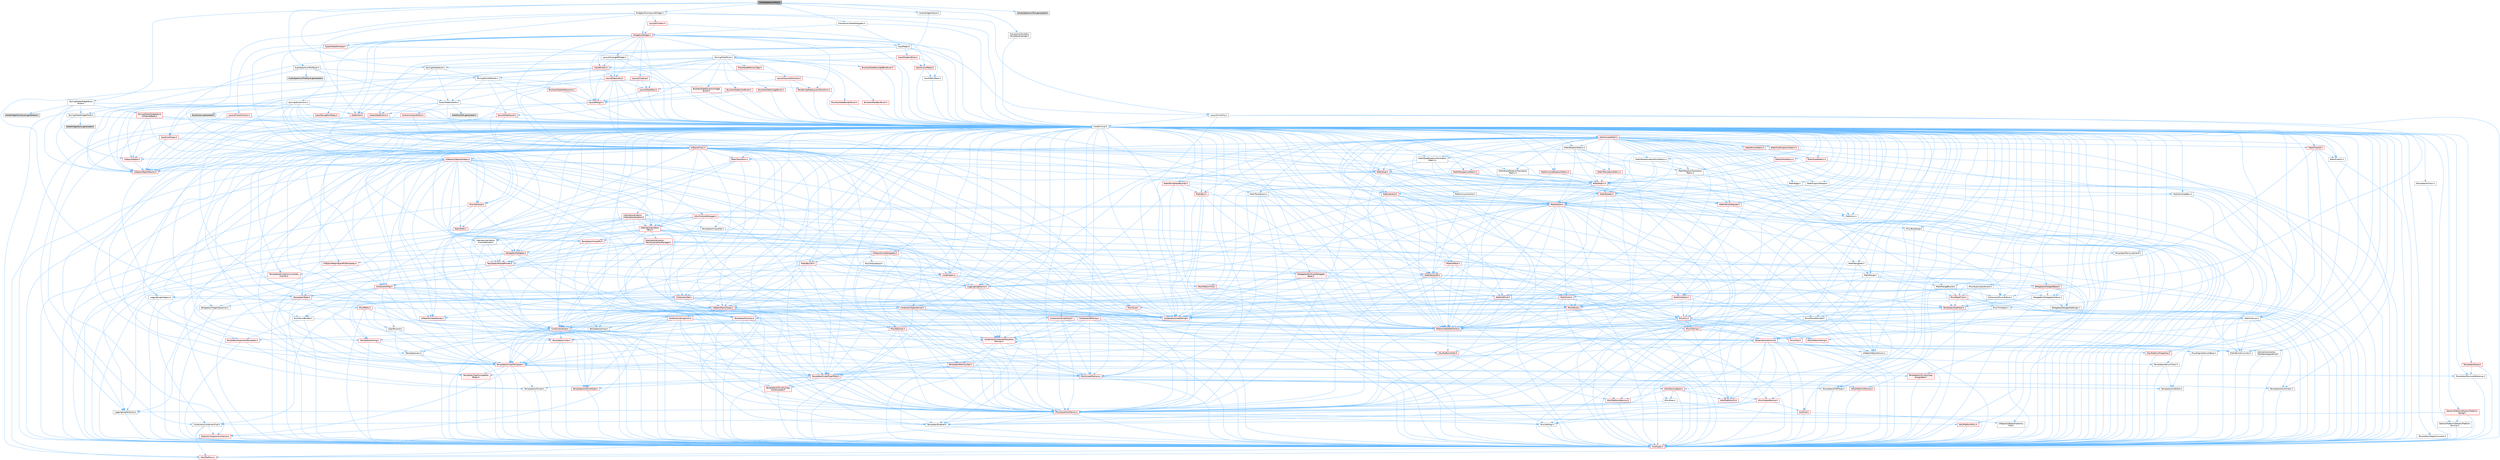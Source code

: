 digraph "SAudioSpectrumPlot.h"
{
 // INTERACTIVE_SVG=YES
 // LATEX_PDF_SIZE
  bgcolor="transparent";
  edge [fontname=Helvetica,fontsize=10,labelfontname=Helvetica,labelfontsize=10];
  node [fontname=Helvetica,fontsize=10,shape=box,height=0.2,width=0.4];
  Node1 [id="Node000001",label="SAudioSpectrumPlot.h",height=0.2,width=0.4,color="gray40", fillcolor="grey60", style="filled", fontcolor="black",tooltip=" "];
  Node1 -> Node2 [id="edge1_Node000001_Node000002",color="steelblue1",style="solid",tooltip=" "];
  Node2 [id="Node000002",label="AudioSpectrumPlotStyle.h",height=0.2,width=0.4,color="grey40", fillcolor="white", style="filled",URL="$d8/dfa/AudioSpectrumPlotStyle_8h.html",tooltip=" "];
  Node2 -> Node3 [id="edge2_Node000002_Node000003",color="steelblue1",style="solid",tooltip=" "];
  Node3 [id="Node000003",label="Fonts/SlateFontInfo.h",height=0.2,width=0.4,color="grey40", fillcolor="white", style="filled",URL="$dc/dfb/SlateFontInfo_8h.html",tooltip=" "];
  Node3 -> Node4 [id="edge3_Node000003_Node000004",color="steelblue1",style="solid",tooltip=" "];
  Node4 [id="Node000004",label="CoreMinimal.h",height=0.2,width=0.4,color="grey40", fillcolor="white", style="filled",URL="$d7/d67/CoreMinimal_8h.html",tooltip=" "];
  Node4 -> Node5 [id="edge4_Node000004_Node000005",color="steelblue1",style="solid",tooltip=" "];
  Node5 [id="Node000005",label="CoreTypes.h",height=0.2,width=0.4,color="red", fillcolor="#FFF0F0", style="filled",URL="$dc/dec/CoreTypes_8h.html",tooltip=" "];
  Node5 -> Node6 [id="edge5_Node000005_Node000006",color="steelblue1",style="solid",tooltip=" "];
  Node6 [id="Node000006",label="HAL/Platform.h",height=0.2,width=0.4,color="red", fillcolor="#FFF0F0", style="filled",URL="$d9/dd0/Platform_8h.html",tooltip=" "];
  Node4 -> Node19 [id="edge6_Node000004_Node000019",color="steelblue1",style="solid",tooltip=" "];
  Node19 [id="Node000019",label="CoreFwd.h",height=0.2,width=0.4,color="red", fillcolor="#FFF0F0", style="filled",URL="$d1/d1e/CoreFwd_8h.html",tooltip=" "];
  Node19 -> Node5 [id="edge7_Node000019_Node000005",color="steelblue1",style="solid",tooltip=" "];
  Node19 -> Node20 [id="edge8_Node000019_Node000020",color="steelblue1",style="solid",tooltip=" "];
  Node20 [id="Node000020",label="Containers/ContainersFwd.h",height=0.2,width=0.4,color="grey40", fillcolor="white", style="filled",URL="$d4/d0a/ContainersFwd_8h.html",tooltip=" "];
  Node20 -> Node6 [id="edge9_Node000020_Node000006",color="steelblue1",style="solid",tooltip=" "];
  Node20 -> Node5 [id="edge10_Node000020_Node000005",color="steelblue1",style="solid",tooltip=" "];
  Node20 -> Node21 [id="edge11_Node000020_Node000021",color="steelblue1",style="solid",tooltip=" "];
  Node21 [id="Node000021",label="Traits/IsContiguousContainer.h",height=0.2,width=0.4,color="red", fillcolor="#FFF0F0", style="filled",URL="$d5/d3c/IsContiguousContainer_8h.html",tooltip=" "];
  Node21 -> Node5 [id="edge12_Node000021_Node000005",color="steelblue1",style="solid",tooltip=" "];
  Node19 -> Node25 [id="edge13_Node000019_Node000025",color="steelblue1",style="solid",tooltip=" "];
  Node25 [id="Node000025",label="UObject/UObjectHierarchy\lFwd.h",height=0.2,width=0.4,color="grey40", fillcolor="white", style="filled",URL="$d3/d13/UObjectHierarchyFwd_8h.html",tooltip=" "];
  Node4 -> Node25 [id="edge14_Node000004_Node000025",color="steelblue1",style="solid",tooltip=" "];
  Node4 -> Node20 [id="edge15_Node000004_Node000020",color="steelblue1",style="solid",tooltip=" "];
  Node4 -> Node26 [id="edge16_Node000004_Node000026",color="steelblue1",style="solid",tooltip=" "];
  Node26 [id="Node000026",label="Misc/VarArgs.h",height=0.2,width=0.4,color="grey40", fillcolor="white", style="filled",URL="$d5/d6f/VarArgs_8h.html",tooltip=" "];
  Node26 -> Node5 [id="edge17_Node000026_Node000005",color="steelblue1",style="solid",tooltip=" "];
  Node4 -> Node27 [id="edge18_Node000004_Node000027",color="steelblue1",style="solid",tooltip=" "];
  Node27 [id="Node000027",label="Logging/LogVerbosity.h",height=0.2,width=0.4,color="grey40", fillcolor="white", style="filled",URL="$d2/d8f/LogVerbosity_8h.html",tooltip=" "];
  Node27 -> Node5 [id="edge19_Node000027_Node000005",color="steelblue1",style="solid",tooltip=" "];
  Node4 -> Node28 [id="edge20_Node000004_Node000028",color="steelblue1",style="solid",tooltip=" "];
  Node28 [id="Node000028",label="Misc/OutputDevice.h",height=0.2,width=0.4,color="red", fillcolor="#FFF0F0", style="filled",URL="$d7/d32/OutputDevice_8h.html",tooltip=" "];
  Node28 -> Node19 [id="edge21_Node000028_Node000019",color="steelblue1",style="solid",tooltip=" "];
  Node28 -> Node5 [id="edge22_Node000028_Node000005",color="steelblue1",style="solid",tooltip=" "];
  Node28 -> Node27 [id="edge23_Node000028_Node000027",color="steelblue1",style="solid",tooltip=" "];
  Node28 -> Node26 [id="edge24_Node000028_Node000026",color="steelblue1",style="solid",tooltip=" "];
  Node4 -> Node34 [id="edge25_Node000004_Node000034",color="steelblue1",style="solid",tooltip=" "];
  Node34 [id="Node000034",label="HAL/PlatformCrt.h",height=0.2,width=0.4,color="red", fillcolor="#FFF0F0", style="filled",URL="$d8/d75/PlatformCrt_8h.html",tooltip=" "];
  Node4 -> Node44 [id="edge26_Node000004_Node000044",color="steelblue1",style="solid",tooltip=" "];
  Node44 [id="Node000044",label="HAL/PlatformMisc.h",height=0.2,width=0.4,color="red", fillcolor="#FFF0F0", style="filled",URL="$d0/df5/PlatformMisc_8h.html",tooltip=" "];
  Node44 -> Node5 [id="edge27_Node000044_Node000005",color="steelblue1",style="solid",tooltip=" "];
  Node4 -> Node63 [id="edge28_Node000004_Node000063",color="steelblue1",style="solid",tooltip=" "];
  Node63 [id="Node000063",label="Misc/AssertionMacros.h",height=0.2,width=0.4,color="red", fillcolor="#FFF0F0", style="filled",URL="$d0/dfa/AssertionMacros_8h.html",tooltip=" "];
  Node63 -> Node5 [id="edge29_Node000063_Node000005",color="steelblue1",style="solid",tooltip=" "];
  Node63 -> Node6 [id="edge30_Node000063_Node000006",color="steelblue1",style="solid",tooltip=" "];
  Node63 -> Node44 [id="edge31_Node000063_Node000044",color="steelblue1",style="solid",tooltip=" "];
  Node63 -> Node64 [id="edge32_Node000063_Node000064",color="steelblue1",style="solid",tooltip=" "];
  Node64 [id="Node000064",label="Templates/EnableIf.h",height=0.2,width=0.4,color="grey40", fillcolor="white", style="filled",URL="$d7/d60/EnableIf_8h.html",tooltip=" "];
  Node64 -> Node5 [id="edge33_Node000064_Node000005",color="steelblue1",style="solid",tooltip=" "];
  Node63 -> Node26 [id="edge34_Node000063_Node000026",color="steelblue1",style="solid",tooltip=" "];
  Node4 -> Node72 [id="edge35_Node000004_Node000072",color="steelblue1",style="solid",tooltip=" "];
  Node72 [id="Node000072",label="Templates/IsPointer.h",height=0.2,width=0.4,color="grey40", fillcolor="white", style="filled",URL="$d7/d05/IsPointer_8h.html",tooltip=" "];
  Node72 -> Node5 [id="edge36_Node000072_Node000005",color="steelblue1",style="solid",tooltip=" "];
  Node4 -> Node73 [id="edge37_Node000004_Node000073",color="steelblue1",style="solid",tooltip=" "];
  Node73 [id="Node000073",label="HAL/PlatformMemory.h",height=0.2,width=0.4,color="red", fillcolor="#FFF0F0", style="filled",URL="$de/d68/PlatformMemory_8h.html",tooltip=" "];
  Node73 -> Node5 [id="edge38_Node000073_Node000005",color="steelblue1",style="solid",tooltip=" "];
  Node4 -> Node56 [id="edge39_Node000004_Node000056",color="steelblue1",style="solid",tooltip=" "];
  Node56 [id="Node000056",label="HAL/PlatformAtomics.h",height=0.2,width=0.4,color="red", fillcolor="#FFF0F0", style="filled",URL="$d3/d36/PlatformAtomics_8h.html",tooltip=" "];
  Node56 -> Node5 [id="edge40_Node000056_Node000005",color="steelblue1",style="solid",tooltip=" "];
  Node4 -> Node78 [id="edge41_Node000004_Node000078",color="steelblue1",style="solid",tooltip=" "];
  Node78 [id="Node000078",label="Misc/Exec.h",height=0.2,width=0.4,color="grey40", fillcolor="white", style="filled",URL="$de/ddb/Exec_8h.html",tooltip=" "];
  Node78 -> Node5 [id="edge42_Node000078_Node000005",color="steelblue1",style="solid",tooltip=" "];
  Node78 -> Node63 [id="edge43_Node000078_Node000063",color="steelblue1",style="solid",tooltip=" "];
  Node4 -> Node79 [id="edge44_Node000004_Node000079",color="steelblue1",style="solid",tooltip=" "];
  Node79 [id="Node000079",label="HAL/MemoryBase.h",height=0.2,width=0.4,color="red", fillcolor="#FFF0F0", style="filled",URL="$d6/d9f/MemoryBase_8h.html",tooltip=" "];
  Node79 -> Node5 [id="edge45_Node000079_Node000005",color="steelblue1",style="solid",tooltip=" "];
  Node79 -> Node56 [id="edge46_Node000079_Node000056",color="steelblue1",style="solid",tooltip=" "];
  Node79 -> Node34 [id="edge47_Node000079_Node000034",color="steelblue1",style="solid",tooltip=" "];
  Node79 -> Node78 [id="edge48_Node000079_Node000078",color="steelblue1",style="solid",tooltip=" "];
  Node79 -> Node28 [id="edge49_Node000079_Node000028",color="steelblue1",style="solid",tooltip=" "];
  Node4 -> Node89 [id="edge50_Node000004_Node000089",color="steelblue1",style="solid",tooltip=" "];
  Node89 [id="Node000089",label="HAL/UnrealMemory.h",height=0.2,width=0.4,color="red", fillcolor="#FFF0F0", style="filled",URL="$d9/d96/UnrealMemory_8h.html",tooltip=" "];
  Node89 -> Node5 [id="edge51_Node000089_Node000005",color="steelblue1",style="solid",tooltip=" "];
  Node89 -> Node79 [id="edge52_Node000089_Node000079",color="steelblue1",style="solid",tooltip=" "];
  Node89 -> Node73 [id="edge53_Node000089_Node000073",color="steelblue1",style="solid",tooltip=" "];
  Node89 -> Node72 [id="edge54_Node000089_Node000072",color="steelblue1",style="solid",tooltip=" "];
  Node4 -> Node91 [id="edge55_Node000004_Node000091",color="steelblue1",style="solid",tooltip=" "];
  Node91 [id="Node000091",label="Templates/IsArithmetic.h",height=0.2,width=0.4,color="grey40", fillcolor="white", style="filled",URL="$d2/d5d/IsArithmetic_8h.html",tooltip=" "];
  Node91 -> Node5 [id="edge56_Node000091_Node000005",color="steelblue1",style="solid",tooltip=" "];
  Node4 -> Node85 [id="edge57_Node000004_Node000085",color="steelblue1",style="solid",tooltip=" "];
  Node85 [id="Node000085",label="Templates/AndOrNot.h",height=0.2,width=0.4,color="grey40", fillcolor="white", style="filled",URL="$db/d0a/AndOrNot_8h.html",tooltip=" "];
  Node85 -> Node5 [id="edge58_Node000085_Node000005",color="steelblue1",style="solid",tooltip=" "];
  Node4 -> Node92 [id="edge59_Node000004_Node000092",color="steelblue1",style="solid",tooltip=" "];
  Node92 [id="Node000092",label="Templates/IsPODType.h",height=0.2,width=0.4,color="grey40", fillcolor="white", style="filled",URL="$d7/db1/IsPODType_8h.html",tooltip=" "];
  Node92 -> Node5 [id="edge60_Node000092_Node000005",color="steelblue1",style="solid",tooltip=" "];
  Node4 -> Node93 [id="edge61_Node000004_Node000093",color="steelblue1",style="solid",tooltip=" "];
  Node93 [id="Node000093",label="Templates/IsUECoreType.h",height=0.2,width=0.4,color="red", fillcolor="#FFF0F0", style="filled",URL="$d1/db8/IsUECoreType_8h.html",tooltip=" "];
  Node93 -> Node5 [id="edge62_Node000093_Node000005",color="steelblue1",style="solid",tooltip=" "];
  Node4 -> Node86 [id="edge63_Node000004_Node000086",color="steelblue1",style="solid",tooltip=" "];
  Node86 [id="Node000086",label="Templates/IsTriviallyCopy\lConstructible.h",height=0.2,width=0.4,color="red", fillcolor="#FFF0F0", style="filled",URL="$d3/d78/IsTriviallyCopyConstructible_8h.html",tooltip=" "];
  Node86 -> Node5 [id="edge64_Node000086_Node000005",color="steelblue1",style="solid",tooltip=" "];
  Node4 -> Node94 [id="edge65_Node000004_Node000094",color="steelblue1",style="solid",tooltip=" "];
  Node94 [id="Node000094",label="Templates/UnrealTypeTraits.h",height=0.2,width=0.4,color="red", fillcolor="#FFF0F0", style="filled",URL="$d2/d2d/UnrealTypeTraits_8h.html",tooltip=" "];
  Node94 -> Node5 [id="edge66_Node000094_Node000005",color="steelblue1",style="solid",tooltip=" "];
  Node94 -> Node72 [id="edge67_Node000094_Node000072",color="steelblue1",style="solid",tooltip=" "];
  Node94 -> Node63 [id="edge68_Node000094_Node000063",color="steelblue1",style="solid",tooltip=" "];
  Node94 -> Node85 [id="edge69_Node000094_Node000085",color="steelblue1",style="solid",tooltip=" "];
  Node94 -> Node64 [id="edge70_Node000094_Node000064",color="steelblue1",style="solid",tooltip=" "];
  Node94 -> Node91 [id="edge71_Node000094_Node000091",color="steelblue1",style="solid",tooltip=" "];
  Node94 -> Node92 [id="edge72_Node000094_Node000092",color="steelblue1",style="solid",tooltip=" "];
  Node94 -> Node93 [id="edge73_Node000094_Node000093",color="steelblue1",style="solid",tooltip=" "];
  Node94 -> Node86 [id="edge74_Node000094_Node000086",color="steelblue1",style="solid",tooltip=" "];
  Node4 -> Node64 [id="edge75_Node000004_Node000064",color="steelblue1",style="solid",tooltip=" "];
  Node4 -> Node96 [id="edge76_Node000004_Node000096",color="steelblue1",style="solid",tooltip=" "];
  Node96 [id="Node000096",label="Templates/RemoveReference.h",height=0.2,width=0.4,color="grey40", fillcolor="white", style="filled",URL="$da/dbe/RemoveReference_8h.html",tooltip=" "];
  Node96 -> Node5 [id="edge77_Node000096_Node000005",color="steelblue1",style="solid",tooltip=" "];
  Node4 -> Node97 [id="edge78_Node000004_Node000097",color="steelblue1",style="solid",tooltip=" "];
  Node97 [id="Node000097",label="Templates/IntegralConstant.h",height=0.2,width=0.4,color="grey40", fillcolor="white", style="filled",URL="$db/d1b/IntegralConstant_8h.html",tooltip=" "];
  Node97 -> Node5 [id="edge79_Node000097_Node000005",color="steelblue1",style="solid",tooltip=" "];
  Node4 -> Node98 [id="edge80_Node000004_Node000098",color="steelblue1",style="solid",tooltip=" "];
  Node98 [id="Node000098",label="Templates/IsClass.h",height=0.2,width=0.4,color="grey40", fillcolor="white", style="filled",URL="$db/dcb/IsClass_8h.html",tooltip=" "];
  Node98 -> Node5 [id="edge81_Node000098_Node000005",color="steelblue1",style="solid",tooltip=" "];
  Node4 -> Node99 [id="edge82_Node000004_Node000099",color="steelblue1",style="solid",tooltip=" "];
  Node99 [id="Node000099",label="Templates/TypeCompatible\lBytes.h",height=0.2,width=0.4,color="red", fillcolor="#FFF0F0", style="filled",URL="$df/d0a/TypeCompatibleBytes_8h.html",tooltip=" "];
  Node99 -> Node5 [id="edge83_Node000099_Node000005",color="steelblue1",style="solid",tooltip=" "];
  Node4 -> Node21 [id="edge84_Node000004_Node000021",color="steelblue1",style="solid",tooltip=" "];
  Node4 -> Node100 [id="edge85_Node000004_Node000100",color="steelblue1",style="solid",tooltip=" "];
  Node100 [id="Node000100",label="Templates/UnrealTemplate.h",height=0.2,width=0.4,color="red", fillcolor="#FFF0F0", style="filled",URL="$d4/d24/UnrealTemplate_8h.html",tooltip=" "];
  Node100 -> Node5 [id="edge86_Node000100_Node000005",color="steelblue1",style="solid",tooltip=" "];
  Node100 -> Node72 [id="edge87_Node000100_Node000072",color="steelblue1",style="solid",tooltip=" "];
  Node100 -> Node89 [id="edge88_Node000100_Node000089",color="steelblue1",style="solid",tooltip=" "];
  Node100 -> Node94 [id="edge89_Node000100_Node000094",color="steelblue1",style="solid",tooltip=" "];
  Node100 -> Node96 [id="edge90_Node000100_Node000096",color="steelblue1",style="solid",tooltip=" "];
  Node100 -> Node99 [id="edge91_Node000100_Node000099",color="steelblue1",style="solid",tooltip=" "];
  Node100 -> Node21 [id="edge92_Node000100_Node000021",color="steelblue1",style="solid",tooltip=" "];
  Node4 -> Node49 [id="edge93_Node000004_Node000049",color="steelblue1",style="solid",tooltip=" "];
  Node49 [id="Node000049",label="Math/NumericLimits.h",height=0.2,width=0.4,color="grey40", fillcolor="white", style="filled",URL="$df/d1b/NumericLimits_8h.html",tooltip=" "];
  Node49 -> Node5 [id="edge94_Node000049_Node000005",color="steelblue1",style="solid",tooltip=" "];
  Node4 -> Node104 [id="edge95_Node000004_Node000104",color="steelblue1",style="solid",tooltip=" "];
  Node104 [id="Node000104",label="HAL/PlatformMath.h",height=0.2,width=0.4,color="red", fillcolor="#FFF0F0", style="filled",URL="$dc/d53/PlatformMath_8h.html",tooltip=" "];
  Node104 -> Node5 [id="edge96_Node000104_Node000005",color="steelblue1",style="solid",tooltip=" "];
  Node4 -> Node87 [id="edge97_Node000004_Node000087",color="steelblue1",style="solid",tooltip=" "];
  Node87 [id="Node000087",label="Templates/IsTriviallyCopy\lAssignable.h",height=0.2,width=0.4,color="red", fillcolor="#FFF0F0", style="filled",URL="$d2/df2/IsTriviallyCopyAssignable_8h.html",tooltip=" "];
  Node87 -> Node5 [id="edge98_Node000087_Node000005",color="steelblue1",style="solid",tooltip=" "];
  Node4 -> Node112 [id="edge99_Node000004_Node000112",color="steelblue1",style="solid",tooltip=" "];
  Node112 [id="Node000112",label="Templates/MemoryOps.h",height=0.2,width=0.4,color="red", fillcolor="#FFF0F0", style="filled",URL="$db/dea/MemoryOps_8h.html",tooltip=" "];
  Node112 -> Node5 [id="edge100_Node000112_Node000005",color="steelblue1",style="solid",tooltip=" "];
  Node112 -> Node89 [id="edge101_Node000112_Node000089",color="steelblue1",style="solid",tooltip=" "];
  Node112 -> Node87 [id="edge102_Node000112_Node000087",color="steelblue1",style="solid",tooltip=" "];
  Node112 -> Node86 [id="edge103_Node000112_Node000086",color="steelblue1",style="solid",tooltip=" "];
  Node112 -> Node94 [id="edge104_Node000112_Node000094",color="steelblue1",style="solid",tooltip=" "];
  Node4 -> Node113 [id="edge105_Node000004_Node000113",color="steelblue1",style="solid",tooltip=" "];
  Node113 [id="Node000113",label="Containers/ContainerAllocation\lPolicies.h",height=0.2,width=0.4,color="red", fillcolor="#FFF0F0", style="filled",URL="$d7/dff/ContainerAllocationPolicies_8h.html",tooltip=" "];
  Node113 -> Node5 [id="edge106_Node000113_Node000005",color="steelblue1",style="solid",tooltip=" "];
  Node113 -> Node113 [id="edge107_Node000113_Node000113",color="steelblue1",style="solid",tooltip=" "];
  Node113 -> Node104 [id="edge108_Node000113_Node000104",color="steelblue1",style="solid",tooltip=" "];
  Node113 -> Node89 [id="edge109_Node000113_Node000089",color="steelblue1",style="solid",tooltip=" "];
  Node113 -> Node49 [id="edge110_Node000113_Node000049",color="steelblue1",style="solid",tooltip=" "];
  Node113 -> Node63 [id="edge111_Node000113_Node000063",color="steelblue1",style="solid",tooltip=" "];
  Node113 -> Node112 [id="edge112_Node000113_Node000112",color="steelblue1",style="solid",tooltip=" "];
  Node113 -> Node99 [id="edge113_Node000113_Node000099",color="steelblue1",style="solid",tooltip=" "];
  Node4 -> Node116 [id="edge114_Node000004_Node000116",color="steelblue1",style="solid",tooltip=" "];
  Node116 [id="Node000116",label="Templates/IsEnumClass.h",height=0.2,width=0.4,color="grey40", fillcolor="white", style="filled",URL="$d7/d15/IsEnumClass_8h.html",tooltip=" "];
  Node116 -> Node5 [id="edge115_Node000116_Node000005",color="steelblue1",style="solid",tooltip=" "];
  Node116 -> Node85 [id="edge116_Node000116_Node000085",color="steelblue1",style="solid",tooltip=" "];
  Node4 -> Node117 [id="edge117_Node000004_Node000117",color="steelblue1",style="solid",tooltip=" "];
  Node117 [id="Node000117",label="HAL/PlatformProperties.h",height=0.2,width=0.4,color="red", fillcolor="#FFF0F0", style="filled",URL="$d9/db0/PlatformProperties_8h.html",tooltip=" "];
  Node117 -> Node5 [id="edge118_Node000117_Node000005",color="steelblue1",style="solid",tooltip=" "];
  Node4 -> Node120 [id="edge119_Node000004_Node000120",color="steelblue1",style="solid",tooltip=" "];
  Node120 [id="Node000120",label="Misc/EngineVersionBase.h",height=0.2,width=0.4,color="grey40", fillcolor="white", style="filled",URL="$d5/d2b/EngineVersionBase_8h.html",tooltip=" "];
  Node120 -> Node5 [id="edge120_Node000120_Node000005",color="steelblue1",style="solid",tooltip=" "];
  Node4 -> Node121 [id="edge121_Node000004_Node000121",color="steelblue1",style="solid",tooltip=" "];
  Node121 [id="Node000121",label="Internationalization\l/TextNamespaceFwd.h",height=0.2,width=0.4,color="grey40", fillcolor="white", style="filled",URL="$d8/d97/TextNamespaceFwd_8h.html",tooltip=" "];
  Node121 -> Node5 [id="edge122_Node000121_Node000005",color="steelblue1",style="solid",tooltip=" "];
  Node4 -> Node122 [id="edge123_Node000004_Node000122",color="steelblue1",style="solid",tooltip=" "];
  Node122 [id="Node000122",label="Serialization/Archive.h",height=0.2,width=0.4,color="red", fillcolor="#FFF0F0", style="filled",URL="$d7/d3b/Archive_8h.html",tooltip=" "];
  Node122 -> Node19 [id="edge124_Node000122_Node000019",color="steelblue1",style="solid",tooltip=" "];
  Node122 -> Node5 [id="edge125_Node000122_Node000005",color="steelblue1",style="solid",tooltip=" "];
  Node122 -> Node117 [id="edge126_Node000122_Node000117",color="steelblue1",style="solid",tooltip=" "];
  Node122 -> Node121 [id="edge127_Node000122_Node000121",color="steelblue1",style="solid",tooltip=" "];
  Node122 -> Node63 [id="edge128_Node000122_Node000063",color="steelblue1",style="solid",tooltip=" "];
  Node122 -> Node120 [id="edge129_Node000122_Node000120",color="steelblue1",style="solid",tooltip=" "];
  Node122 -> Node26 [id="edge130_Node000122_Node000026",color="steelblue1",style="solid",tooltip=" "];
  Node122 -> Node64 [id="edge131_Node000122_Node000064",color="steelblue1",style="solid",tooltip=" "];
  Node122 -> Node116 [id="edge132_Node000122_Node000116",color="steelblue1",style="solid",tooltip=" "];
  Node122 -> Node100 [id="edge133_Node000122_Node000100",color="steelblue1",style="solid",tooltip=" "];
  Node122 -> Node125 [id="edge134_Node000122_Node000125",color="steelblue1",style="solid",tooltip=" "];
  Node125 [id="Node000125",label="UObject/ObjectVersion.h",height=0.2,width=0.4,color="grey40", fillcolor="white", style="filled",URL="$da/d63/ObjectVersion_8h.html",tooltip=" "];
  Node125 -> Node5 [id="edge135_Node000125_Node000005",color="steelblue1",style="solid",tooltip=" "];
  Node4 -> Node126 [id="edge136_Node000004_Node000126",color="steelblue1",style="solid",tooltip=" "];
  Node126 [id="Node000126",label="Templates/Less.h",height=0.2,width=0.4,color="grey40", fillcolor="white", style="filled",URL="$de/dc8/Less_8h.html",tooltip=" "];
  Node126 -> Node5 [id="edge137_Node000126_Node000005",color="steelblue1",style="solid",tooltip=" "];
  Node126 -> Node100 [id="edge138_Node000126_Node000100",color="steelblue1",style="solid",tooltip=" "];
  Node4 -> Node127 [id="edge139_Node000004_Node000127",color="steelblue1",style="solid",tooltip=" "];
  Node127 [id="Node000127",label="Templates/Sorting.h",height=0.2,width=0.4,color="red", fillcolor="#FFF0F0", style="filled",URL="$d3/d9e/Sorting_8h.html",tooltip=" "];
  Node127 -> Node5 [id="edge140_Node000127_Node000005",color="steelblue1",style="solid",tooltip=" "];
  Node127 -> Node104 [id="edge141_Node000127_Node000104",color="steelblue1",style="solid",tooltip=" "];
  Node127 -> Node126 [id="edge142_Node000127_Node000126",color="steelblue1",style="solid",tooltip=" "];
  Node4 -> Node138 [id="edge143_Node000004_Node000138",color="steelblue1",style="solid",tooltip=" "];
  Node138 [id="Node000138",label="Misc/Char.h",height=0.2,width=0.4,color="red", fillcolor="#FFF0F0", style="filled",URL="$d0/d58/Char_8h.html",tooltip=" "];
  Node138 -> Node5 [id="edge144_Node000138_Node000005",color="steelblue1",style="solid",tooltip=" "];
  Node4 -> Node141 [id="edge145_Node000004_Node000141",color="steelblue1",style="solid",tooltip=" "];
  Node141 [id="Node000141",label="GenericPlatform/GenericPlatform\lStricmp.h",height=0.2,width=0.4,color="grey40", fillcolor="white", style="filled",URL="$d2/d86/GenericPlatformStricmp_8h.html",tooltip=" "];
  Node141 -> Node5 [id="edge146_Node000141_Node000005",color="steelblue1",style="solid",tooltip=" "];
  Node4 -> Node142 [id="edge147_Node000004_Node000142",color="steelblue1",style="solid",tooltip=" "];
  Node142 [id="Node000142",label="GenericPlatform/GenericPlatform\lString.h",height=0.2,width=0.4,color="red", fillcolor="#FFF0F0", style="filled",URL="$dd/d20/GenericPlatformString_8h.html",tooltip=" "];
  Node142 -> Node5 [id="edge148_Node000142_Node000005",color="steelblue1",style="solid",tooltip=" "];
  Node142 -> Node141 [id="edge149_Node000142_Node000141",color="steelblue1",style="solid",tooltip=" "];
  Node142 -> Node64 [id="edge150_Node000142_Node000064",color="steelblue1",style="solid",tooltip=" "];
  Node4 -> Node75 [id="edge151_Node000004_Node000075",color="steelblue1",style="solid",tooltip=" "];
  Node75 [id="Node000075",label="HAL/PlatformString.h",height=0.2,width=0.4,color="red", fillcolor="#FFF0F0", style="filled",URL="$db/db5/PlatformString_8h.html",tooltip=" "];
  Node75 -> Node5 [id="edge152_Node000075_Node000005",color="steelblue1",style="solid",tooltip=" "];
  Node4 -> Node145 [id="edge153_Node000004_Node000145",color="steelblue1",style="solid",tooltip=" "];
  Node145 [id="Node000145",label="Misc/CString.h",height=0.2,width=0.4,color="red", fillcolor="#FFF0F0", style="filled",URL="$d2/d49/CString_8h.html",tooltip=" "];
  Node145 -> Node5 [id="edge154_Node000145_Node000005",color="steelblue1",style="solid",tooltip=" "];
  Node145 -> Node34 [id="edge155_Node000145_Node000034",color="steelblue1",style="solid",tooltip=" "];
  Node145 -> Node75 [id="edge156_Node000145_Node000075",color="steelblue1",style="solid",tooltip=" "];
  Node145 -> Node63 [id="edge157_Node000145_Node000063",color="steelblue1",style="solid",tooltip=" "];
  Node145 -> Node138 [id="edge158_Node000145_Node000138",color="steelblue1",style="solid",tooltip=" "];
  Node145 -> Node26 [id="edge159_Node000145_Node000026",color="steelblue1",style="solid",tooltip=" "];
  Node4 -> Node146 [id="edge160_Node000004_Node000146",color="steelblue1",style="solid",tooltip=" "];
  Node146 [id="Node000146",label="Misc/Crc.h",height=0.2,width=0.4,color="red", fillcolor="#FFF0F0", style="filled",URL="$d4/dd2/Crc_8h.html",tooltip=" "];
  Node146 -> Node5 [id="edge161_Node000146_Node000005",color="steelblue1",style="solid",tooltip=" "];
  Node146 -> Node75 [id="edge162_Node000146_Node000075",color="steelblue1",style="solid",tooltip=" "];
  Node146 -> Node63 [id="edge163_Node000146_Node000063",color="steelblue1",style="solid",tooltip=" "];
  Node146 -> Node145 [id="edge164_Node000146_Node000145",color="steelblue1",style="solid",tooltip=" "];
  Node146 -> Node138 [id="edge165_Node000146_Node000138",color="steelblue1",style="solid",tooltip=" "];
  Node146 -> Node94 [id="edge166_Node000146_Node000094",color="steelblue1",style="solid",tooltip=" "];
  Node4 -> Node137 [id="edge167_Node000004_Node000137",color="steelblue1",style="solid",tooltip=" "];
  Node137 [id="Node000137",label="Math/UnrealMathUtility.h",height=0.2,width=0.4,color="red", fillcolor="#FFF0F0", style="filled",URL="$db/db8/UnrealMathUtility_8h.html",tooltip=" "];
  Node137 -> Node5 [id="edge168_Node000137_Node000005",color="steelblue1",style="solid",tooltip=" "];
  Node137 -> Node63 [id="edge169_Node000137_Node000063",color="steelblue1",style="solid",tooltip=" "];
  Node137 -> Node104 [id="edge170_Node000137_Node000104",color="steelblue1",style="solid",tooltip=" "];
  Node4 -> Node147 [id="edge171_Node000004_Node000147",color="steelblue1",style="solid",tooltip=" "];
  Node147 [id="Node000147",label="Containers/UnrealString.h",height=0.2,width=0.4,color="red", fillcolor="#FFF0F0", style="filled",URL="$d5/dba/UnrealString_8h.html",tooltip=" "];
  Node4 -> Node151 [id="edge172_Node000004_Node000151",color="steelblue1",style="solid",tooltip=" "];
  Node151 [id="Node000151",label="Containers/Array.h",height=0.2,width=0.4,color="red", fillcolor="#FFF0F0", style="filled",URL="$df/dd0/Array_8h.html",tooltip=" "];
  Node151 -> Node5 [id="edge173_Node000151_Node000005",color="steelblue1",style="solid",tooltip=" "];
  Node151 -> Node63 [id="edge174_Node000151_Node000063",color="steelblue1",style="solid",tooltip=" "];
  Node151 -> Node89 [id="edge175_Node000151_Node000089",color="steelblue1",style="solid",tooltip=" "];
  Node151 -> Node94 [id="edge176_Node000151_Node000094",color="steelblue1",style="solid",tooltip=" "];
  Node151 -> Node100 [id="edge177_Node000151_Node000100",color="steelblue1",style="solid",tooltip=" "];
  Node151 -> Node113 [id="edge178_Node000151_Node000113",color="steelblue1",style="solid",tooltip=" "];
  Node151 -> Node122 [id="edge179_Node000151_Node000122",color="steelblue1",style="solid",tooltip=" "];
  Node151 -> Node130 [id="edge180_Node000151_Node000130",color="steelblue1",style="solid",tooltip=" "];
  Node130 [id="Node000130",label="Templates/Invoke.h",height=0.2,width=0.4,color="red", fillcolor="#FFF0F0", style="filled",URL="$d7/deb/Invoke_8h.html",tooltip=" "];
  Node130 -> Node5 [id="edge181_Node000130_Node000005",color="steelblue1",style="solid",tooltip=" "];
  Node130 -> Node100 [id="edge182_Node000130_Node000100",color="steelblue1",style="solid",tooltip=" "];
  Node151 -> Node126 [id="edge183_Node000151_Node000126",color="steelblue1",style="solid",tooltip=" "];
  Node151 -> Node127 [id="edge184_Node000151_Node000127",color="steelblue1",style="solid",tooltip=" "];
  Node151 -> Node174 [id="edge185_Node000151_Node000174",color="steelblue1",style="solid",tooltip=" "];
  Node174 [id="Node000174",label="Templates/AlignmentTemplates.h",height=0.2,width=0.4,color="red", fillcolor="#FFF0F0", style="filled",URL="$dd/d32/AlignmentTemplates_8h.html",tooltip=" "];
  Node174 -> Node5 [id="edge186_Node000174_Node000005",color="steelblue1",style="solid",tooltip=" "];
  Node174 -> Node72 [id="edge187_Node000174_Node000072",color="steelblue1",style="solid",tooltip=" "];
  Node4 -> Node175 [id="edge188_Node000004_Node000175",color="steelblue1",style="solid",tooltip=" "];
  Node175 [id="Node000175",label="Misc/FrameNumber.h",height=0.2,width=0.4,color="grey40", fillcolor="white", style="filled",URL="$dd/dbd/FrameNumber_8h.html",tooltip=" "];
  Node175 -> Node5 [id="edge189_Node000175_Node000005",color="steelblue1",style="solid",tooltip=" "];
  Node175 -> Node49 [id="edge190_Node000175_Node000049",color="steelblue1",style="solid",tooltip=" "];
  Node175 -> Node137 [id="edge191_Node000175_Node000137",color="steelblue1",style="solid",tooltip=" "];
  Node175 -> Node64 [id="edge192_Node000175_Node000064",color="steelblue1",style="solid",tooltip=" "];
  Node175 -> Node94 [id="edge193_Node000175_Node000094",color="steelblue1",style="solid",tooltip=" "];
  Node4 -> Node176 [id="edge194_Node000004_Node000176",color="steelblue1",style="solid",tooltip=" "];
  Node176 [id="Node000176",label="Misc/Timespan.h",height=0.2,width=0.4,color="grey40", fillcolor="white", style="filled",URL="$da/dd9/Timespan_8h.html",tooltip=" "];
  Node176 -> Node5 [id="edge195_Node000176_Node000005",color="steelblue1",style="solid",tooltip=" "];
  Node176 -> Node177 [id="edge196_Node000176_Node000177",color="steelblue1",style="solid",tooltip=" "];
  Node177 [id="Node000177",label="Math/Interval.h",height=0.2,width=0.4,color="grey40", fillcolor="white", style="filled",URL="$d1/d55/Interval_8h.html",tooltip=" "];
  Node177 -> Node5 [id="edge197_Node000177_Node000005",color="steelblue1",style="solid",tooltip=" "];
  Node177 -> Node91 [id="edge198_Node000177_Node000091",color="steelblue1",style="solid",tooltip=" "];
  Node177 -> Node94 [id="edge199_Node000177_Node000094",color="steelblue1",style="solid",tooltip=" "];
  Node177 -> Node49 [id="edge200_Node000177_Node000049",color="steelblue1",style="solid",tooltip=" "];
  Node177 -> Node137 [id="edge201_Node000177_Node000137",color="steelblue1",style="solid",tooltip=" "];
  Node176 -> Node137 [id="edge202_Node000176_Node000137",color="steelblue1",style="solid",tooltip=" "];
  Node176 -> Node63 [id="edge203_Node000176_Node000063",color="steelblue1",style="solid",tooltip=" "];
  Node4 -> Node178 [id="edge204_Node000004_Node000178",color="steelblue1",style="solid",tooltip=" "];
  Node178 [id="Node000178",label="Containers/StringConv.h",height=0.2,width=0.4,color="red", fillcolor="#FFF0F0", style="filled",URL="$d3/ddf/StringConv_8h.html",tooltip=" "];
  Node178 -> Node5 [id="edge205_Node000178_Node000005",color="steelblue1",style="solid",tooltip=" "];
  Node178 -> Node63 [id="edge206_Node000178_Node000063",color="steelblue1",style="solid",tooltip=" "];
  Node178 -> Node113 [id="edge207_Node000178_Node000113",color="steelblue1",style="solid",tooltip=" "];
  Node178 -> Node151 [id="edge208_Node000178_Node000151",color="steelblue1",style="solid",tooltip=" "];
  Node178 -> Node145 [id="edge209_Node000178_Node000145",color="steelblue1",style="solid",tooltip=" "];
  Node178 -> Node179 [id="edge210_Node000178_Node000179",color="steelblue1",style="solid",tooltip=" "];
  Node179 [id="Node000179",label="Templates/IsArray.h",height=0.2,width=0.4,color="grey40", fillcolor="white", style="filled",URL="$d8/d8d/IsArray_8h.html",tooltip=" "];
  Node179 -> Node5 [id="edge211_Node000179_Node000005",color="steelblue1",style="solid",tooltip=" "];
  Node178 -> Node100 [id="edge212_Node000178_Node000100",color="steelblue1",style="solid",tooltip=" "];
  Node178 -> Node94 [id="edge213_Node000178_Node000094",color="steelblue1",style="solid",tooltip=" "];
  Node178 -> Node21 [id="edge214_Node000178_Node000021",color="steelblue1",style="solid",tooltip=" "];
  Node4 -> Node180 [id="edge215_Node000004_Node000180",color="steelblue1",style="solid",tooltip=" "];
  Node180 [id="Node000180",label="UObject/UnrealNames.h",height=0.2,width=0.4,color="red", fillcolor="#FFF0F0", style="filled",URL="$d8/db1/UnrealNames_8h.html",tooltip=" "];
  Node180 -> Node5 [id="edge216_Node000180_Node000005",color="steelblue1",style="solid",tooltip=" "];
  Node4 -> Node182 [id="edge217_Node000004_Node000182",color="steelblue1",style="solid",tooltip=" "];
  Node182 [id="Node000182",label="UObject/NameTypes.h",height=0.2,width=0.4,color="red", fillcolor="#FFF0F0", style="filled",URL="$d6/d35/NameTypes_8h.html",tooltip=" "];
  Node182 -> Node5 [id="edge218_Node000182_Node000005",color="steelblue1",style="solid",tooltip=" "];
  Node182 -> Node63 [id="edge219_Node000182_Node000063",color="steelblue1",style="solid",tooltip=" "];
  Node182 -> Node89 [id="edge220_Node000182_Node000089",color="steelblue1",style="solid",tooltip=" "];
  Node182 -> Node94 [id="edge221_Node000182_Node000094",color="steelblue1",style="solid",tooltip=" "];
  Node182 -> Node100 [id="edge222_Node000182_Node000100",color="steelblue1",style="solid",tooltip=" "];
  Node182 -> Node147 [id="edge223_Node000182_Node000147",color="steelblue1",style="solid",tooltip=" "];
  Node182 -> Node178 [id="edge224_Node000182_Node000178",color="steelblue1",style="solid",tooltip=" "];
  Node182 -> Node180 [id="edge225_Node000182_Node000180",color="steelblue1",style="solid",tooltip=" "];
  Node4 -> Node190 [id="edge226_Node000004_Node000190",color="steelblue1",style="solid",tooltip=" "];
  Node190 [id="Node000190",label="Misc/Parse.h",height=0.2,width=0.4,color="red", fillcolor="#FFF0F0", style="filled",URL="$dc/d71/Parse_8h.html",tooltip=" "];
  Node190 -> Node147 [id="edge227_Node000190_Node000147",color="steelblue1",style="solid",tooltip=" "];
  Node190 -> Node5 [id="edge228_Node000190_Node000005",color="steelblue1",style="solid",tooltip=" "];
  Node190 -> Node34 [id="edge229_Node000190_Node000034",color="steelblue1",style="solid",tooltip=" "];
  Node190 -> Node191 [id="edge230_Node000190_Node000191",color="steelblue1",style="solid",tooltip=" "];
  Node191 [id="Node000191",label="Templates/Function.h",height=0.2,width=0.4,color="red", fillcolor="#FFF0F0", style="filled",URL="$df/df5/Function_8h.html",tooltip=" "];
  Node191 -> Node5 [id="edge231_Node000191_Node000005",color="steelblue1",style="solid",tooltip=" "];
  Node191 -> Node63 [id="edge232_Node000191_Node000063",color="steelblue1",style="solid",tooltip=" "];
  Node191 -> Node89 [id="edge233_Node000191_Node000089",color="steelblue1",style="solid",tooltip=" "];
  Node191 -> Node94 [id="edge234_Node000191_Node000094",color="steelblue1",style="solid",tooltip=" "];
  Node191 -> Node130 [id="edge235_Node000191_Node000130",color="steelblue1",style="solid",tooltip=" "];
  Node191 -> Node100 [id="edge236_Node000191_Node000100",color="steelblue1",style="solid",tooltip=" "];
  Node191 -> Node137 [id="edge237_Node000191_Node000137",color="steelblue1",style="solid",tooltip=" "];
  Node4 -> Node174 [id="edge238_Node000004_Node000174",color="steelblue1",style="solid",tooltip=" "];
  Node4 -> Node193 [id="edge239_Node000004_Node000193",color="steelblue1",style="solid",tooltip=" "];
  Node193 [id="Node000193",label="Misc/StructBuilder.h",height=0.2,width=0.4,color="grey40", fillcolor="white", style="filled",URL="$d9/db3/StructBuilder_8h.html",tooltip=" "];
  Node193 -> Node5 [id="edge240_Node000193_Node000005",color="steelblue1",style="solid",tooltip=" "];
  Node193 -> Node137 [id="edge241_Node000193_Node000137",color="steelblue1",style="solid",tooltip=" "];
  Node193 -> Node174 [id="edge242_Node000193_Node000174",color="steelblue1",style="solid",tooltip=" "];
  Node4 -> Node106 [id="edge243_Node000004_Node000106",color="steelblue1",style="solid",tooltip=" "];
  Node106 [id="Node000106",label="Templates/Decay.h",height=0.2,width=0.4,color="red", fillcolor="#FFF0F0", style="filled",URL="$dd/d0f/Decay_8h.html",tooltip=" "];
  Node106 -> Node5 [id="edge244_Node000106_Node000005",color="steelblue1",style="solid",tooltip=" "];
  Node106 -> Node96 [id="edge245_Node000106_Node000096",color="steelblue1",style="solid",tooltip=" "];
  Node4 -> Node194 [id="edge246_Node000004_Node000194",color="steelblue1",style="solid",tooltip=" "];
  Node194 [id="Node000194",label="Templates/PointerIsConvertible\lFromTo.h",height=0.2,width=0.4,color="red", fillcolor="#FFF0F0", style="filled",URL="$d6/d65/PointerIsConvertibleFromTo_8h.html",tooltip=" "];
  Node194 -> Node5 [id="edge247_Node000194_Node000005",color="steelblue1",style="solid",tooltip=" "];
  Node4 -> Node130 [id="edge248_Node000004_Node000130",color="steelblue1",style="solid",tooltip=" "];
  Node4 -> Node191 [id="edge249_Node000004_Node000191",color="steelblue1",style="solid",tooltip=" "];
  Node4 -> Node163 [id="edge250_Node000004_Node000163",color="steelblue1",style="solid",tooltip=" "];
  Node163 [id="Node000163",label="Templates/TypeHash.h",height=0.2,width=0.4,color="red", fillcolor="#FFF0F0", style="filled",URL="$d1/d62/TypeHash_8h.html",tooltip=" "];
  Node163 -> Node5 [id="edge251_Node000163_Node000005",color="steelblue1",style="solid",tooltip=" "];
  Node163 -> Node146 [id="edge252_Node000163_Node000146",color="steelblue1",style="solid",tooltip=" "];
  Node4 -> Node195 [id="edge253_Node000004_Node000195",color="steelblue1",style="solid",tooltip=" "];
  Node195 [id="Node000195",label="Containers/ScriptArray.h",height=0.2,width=0.4,color="red", fillcolor="#FFF0F0", style="filled",URL="$dc/daf/ScriptArray_8h.html",tooltip=" "];
  Node195 -> Node5 [id="edge254_Node000195_Node000005",color="steelblue1",style="solid",tooltip=" "];
  Node195 -> Node63 [id="edge255_Node000195_Node000063",color="steelblue1",style="solid",tooltip=" "];
  Node195 -> Node89 [id="edge256_Node000195_Node000089",color="steelblue1",style="solid",tooltip=" "];
  Node195 -> Node113 [id="edge257_Node000195_Node000113",color="steelblue1",style="solid",tooltip=" "];
  Node195 -> Node151 [id="edge258_Node000195_Node000151",color="steelblue1",style="solid",tooltip=" "];
  Node4 -> Node196 [id="edge259_Node000004_Node000196",color="steelblue1",style="solid",tooltip=" "];
  Node196 [id="Node000196",label="Containers/BitArray.h",height=0.2,width=0.4,color="red", fillcolor="#FFF0F0", style="filled",URL="$d1/de4/BitArray_8h.html",tooltip=" "];
  Node196 -> Node113 [id="edge260_Node000196_Node000113",color="steelblue1",style="solid",tooltip=" "];
  Node196 -> Node5 [id="edge261_Node000196_Node000005",color="steelblue1",style="solid",tooltip=" "];
  Node196 -> Node56 [id="edge262_Node000196_Node000056",color="steelblue1",style="solid",tooltip=" "];
  Node196 -> Node89 [id="edge263_Node000196_Node000089",color="steelblue1",style="solid",tooltip=" "];
  Node196 -> Node137 [id="edge264_Node000196_Node000137",color="steelblue1",style="solid",tooltip=" "];
  Node196 -> Node63 [id="edge265_Node000196_Node000063",color="steelblue1",style="solid",tooltip=" "];
  Node196 -> Node122 [id="edge266_Node000196_Node000122",color="steelblue1",style="solid",tooltip=" "];
  Node196 -> Node64 [id="edge267_Node000196_Node000064",color="steelblue1",style="solid",tooltip=" "];
  Node196 -> Node130 [id="edge268_Node000196_Node000130",color="steelblue1",style="solid",tooltip=" "];
  Node196 -> Node100 [id="edge269_Node000196_Node000100",color="steelblue1",style="solid",tooltip=" "];
  Node196 -> Node94 [id="edge270_Node000196_Node000094",color="steelblue1",style="solid",tooltip=" "];
  Node4 -> Node197 [id="edge271_Node000004_Node000197",color="steelblue1",style="solid",tooltip=" "];
  Node197 [id="Node000197",label="Containers/SparseArray.h",height=0.2,width=0.4,color="red", fillcolor="#FFF0F0", style="filled",URL="$d5/dbf/SparseArray_8h.html",tooltip=" "];
  Node197 -> Node5 [id="edge272_Node000197_Node000005",color="steelblue1",style="solid",tooltip=" "];
  Node197 -> Node63 [id="edge273_Node000197_Node000063",color="steelblue1",style="solid",tooltip=" "];
  Node197 -> Node89 [id="edge274_Node000197_Node000089",color="steelblue1",style="solid",tooltip=" "];
  Node197 -> Node94 [id="edge275_Node000197_Node000094",color="steelblue1",style="solid",tooltip=" "];
  Node197 -> Node100 [id="edge276_Node000197_Node000100",color="steelblue1",style="solid",tooltip=" "];
  Node197 -> Node113 [id="edge277_Node000197_Node000113",color="steelblue1",style="solid",tooltip=" "];
  Node197 -> Node126 [id="edge278_Node000197_Node000126",color="steelblue1",style="solid",tooltip=" "];
  Node197 -> Node151 [id="edge279_Node000197_Node000151",color="steelblue1",style="solid",tooltip=" "];
  Node197 -> Node137 [id="edge280_Node000197_Node000137",color="steelblue1",style="solid",tooltip=" "];
  Node197 -> Node195 [id="edge281_Node000197_Node000195",color="steelblue1",style="solid",tooltip=" "];
  Node197 -> Node196 [id="edge282_Node000197_Node000196",color="steelblue1",style="solid",tooltip=" "];
  Node197 -> Node147 [id="edge283_Node000197_Node000147",color="steelblue1",style="solid",tooltip=" "];
  Node4 -> Node213 [id="edge284_Node000004_Node000213",color="steelblue1",style="solid",tooltip=" "];
  Node213 [id="Node000213",label="Containers/Set.h",height=0.2,width=0.4,color="red", fillcolor="#FFF0F0", style="filled",URL="$d4/d45/Set_8h.html",tooltip=" "];
  Node213 -> Node113 [id="edge285_Node000213_Node000113",color="steelblue1",style="solid",tooltip=" "];
  Node213 -> Node197 [id="edge286_Node000213_Node000197",color="steelblue1",style="solid",tooltip=" "];
  Node213 -> Node20 [id="edge287_Node000213_Node000020",color="steelblue1",style="solid",tooltip=" "];
  Node213 -> Node137 [id="edge288_Node000213_Node000137",color="steelblue1",style="solid",tooltip=" "];
  Node213 -> Node63 [id="edge289_Node000213_Node000063",color="steelblue1",style="solid",tooltip=" "];
  Node213 -> Node193 [id="edge290_Node000213_Node000193",color="steelblue1",style="solid",tooltip=" "];
  Node213 -> Node191 [id="edge291_Node000213_Node000191",color="steelblue1",style="solid",tooltip=" "];
  Node213 -> Node127 [id="edge292_Node000213_Node000127",color="steelblue1",style="solid",tooltip=" "];
  Node213 -> Node163 [id="edge293_Node000213_Node000163",color="steelblue1",style="solid",tooltip=" "];
  Node213 -> Node100 [id="edge294_Node000213_Node000100",color="steelblue1",style="solid",tooltip=" "];
  Node4 -> Node216 [id="edge295_Node000004_Node000216",color="steelblue1",style="solid",tooltip=" "];
  Node216 [id="Node000216",label="Algo/Reverse.h",height=0.2,width=0.4,color="grey40", fillcolor="white", style="filled",URL="$d5/d93/Reverse_8h.html",tooltip=" "];
  Node216 -> Node5 [id="edge296_Node000216_Node000005",color="steelblue1",style="solid",tooltip=" "];
  Node216 -> Node100 [id="edge297_Node000216_Node000100",color="steelblue1",style="solid",tooltip=" "];
  Node4 -> Node217 [id="edge298_Node000004_Node000217",color="steelblue1",style="solid",tooltip=" "];
  Node217 [id="Node000217",label="Containers/Map.h",height=0.2,width=0.4,color="red", fillcolor="#FFF0F0", style="filled",URL="$df/d79/Map_8h.html",tooltip=" "];
  Node217 -> Node5 [id="edge299_Node000217_Node000005",color="steelblue1",style="solid",tooltip=" "];
  Node217 -> Node216 [id="edge300_Node000217_Node000216",color="steelblue1",style="solid",tooltip=" "];
  Node217 -> Node213 [id="edge301_Node000217_Node000213",color="steelblue1",style="solid",tooltip=" "];
  Node217 -> Node147 [id="edge302_Node000217_Node000147",color="steelblue1",style="solid",tooltip=" "];
  Node217 -> Node63 [id="edge303_Node000217_Node000063",color="steelblue1",style="solid",tooltip=" "];
  Node217 -> Node193 [id="edge304_Node000217_Node000193",color="steelblue1",style="solid",tooltip=" "];
  Node217 -> Node191 [id="edge305_Node000217_Node000191",color="steelblue1",style="solid",tooltip=" "];
  Node217 -> Node127 [id="edge306_Node000217_Node000127",color="steelblue1",style="solid",tooltip=" "];
  Node217 -> Node218 [id="edge307_Node000217_Node000218",color="steelblue1",style="solid",tooltip=" "];
  Node218 [id="Node000218",label="Templates/Tuple.h",height=0.2,width=0.4,color="red", fillcolor="#FFF0F0", style="filled",URL="$d2/d4f/Tuple_8h.html",tooltip=" "];
  Node218 -> Node5 [id="edge308_Node000218_Node000005",color="steelblue1",style="solid",tooltip=" "];
  Node218 -> Node100 [id="edge309_Node000218_Node000100",color="steelblue1",style="solid",tooltip=" "];
  Node218 -> Node219 [id="edge310_Node000218_Node000219",color="steelblue1",style="solid",tooltip=" "];
  Node219 [id="Node000219",label="Delegates/IntegerSequence.h",height=0.2,width=0.4,color="grey40", fillcolor="white", style="filled",URL="$d2/dcc/IntegerSequence_8h.html",tooltip=" "];
  Node219 -> Node5 [id="edge311_Node000219_Node000005",color="steelblue1",style="solid",tooltip=" "];
  Node218 -> Node130 [id="edge312_Node000218_Node000130",color="steelblue1",style="solid",tooltip=" "];
  Node218 -> Node163 [id="edge313_Node000218_Node000163",color="steelblue1",style="solid",tooltip=" "];
  Node217 -> Node100 [id="edge314_Node000217_Node000100",color="steelblue1",style="solid",tooltip=" "];
  Node217 -> Node94 [id="edge315_Node000217_Node000094",color="steelblue1",style="solid",tooltip=" "];
  Node4 -> Node221 [id="edge316_Node000004_Node000221",color="steelblue1",style="solid",tooltip=" "];
  Node221 [id="Node000221",label="Math/IntPoint.h",height=0.2,width=0.4,color="red", fillcolor="#FFF0F0", style="filled",URL="$d3/df7/IntPoint_8h.html",tooltip=" "];
  Node221 -> Node5 [id="edge317_Node000221_Node000005",color="steelblue1",style="solid",tooltip=" "];
  Node221 -> Node63 [id="edge318_Node000221_Node000063",color="steelblue1",style="solid",tooltip=" "];
  Node221 -> Node190 [id="edge319_Node000221_Node000190",color="steelblue1",style="solid",tooltip=" "];
  Node221 -> Node137 [id="edge320_Node000221_Node000137",color="steelblue1",style="solid",tooltip=" "];
  Node221 -> Node147 [id="edge321_Node000221_Node000147",color="steelblue1",style="solid",tooltip=" "];
  Node221 -> Node163 [id="edge322_Node000221_Node000163",color="steelblue1",style="solid",tooltip=" "];
  Node4 -> Node223 [id="edge323_Node000004_Node000223",color="steelblue1",style="solid",tooltip=" "];
  Node223 [id="Node000223",label="Math/IntVector.h",height=0.2,width=0.4,color="red", fillcolor="#FFF0F0", style="filled",URL="$d7/d44/IntVector_8h.html",tooltip=" "];
  Node223 -> Node5 [id="edge324_Node000223_Node000005",color="steelblue1",style="solid",tooltip=" "];
  Node223 -> Node146 [id="edge325_Node000223_Node000146",color="steelblue1",style="solid",tooltip=" "];
  Node223 -> Node190 [id="edge326_Node000223_Node000190",color="steelblue1",style="solid",tooltip=" "];
  Node223 -> Node137 [id="edge327_Node000223_Node000137",color="steelblue1",style="solid",tooltip=" "];
  Node223 -> Node147 [id="edge328_Node000223_Node000147",color="steelblue1",style="solid",tooltip=" "];
  Node4 -> Node224 [id="edge329_Node000004_Node000224",color="steelblue1",style="solid",tooltip=" "];
  Node224 [id="Node000224",label="Logging/LogCategory.h",height=0.2,width=0.4,color="grey40", fillcolor="white", style="filled",URL="$d9/d36/LogCategory_8h.html",tooltip=" "];
  Node224 -> Node5 [id="edge330_Node000224_Node000005",color="steelblue1",style="solid",tooltip=" "];
  Node224 -> Node27 [id="edge331_Node000224_Node000027",color="steelblue1",style="solid",tooltip=" "];
  Node224 -> Node182 [id="edge332_Node000224_Node000182",color="steelblue1",style="solid",tooltip=" "];
  Node4 -> Node225 [id="edge333_Node000004_Node000225",color="steelblue1",style="solid",tooltip=" "];
  Node225 [id="Node000225",label="Logging/LogMacros.h",height=0.2,width=0.4,color="red", fillcolor="#FFF0F0", style="filled",URL="$d0/d16/LogMacros_8h.html",tooltip=" "];
  Node225 -> Node147 [id="edge334_Node000225_Node000147",color="steelblue1",style="solid",tooltip=" "];
  Node225 -> Node5 [id="edge335_Node000225_Node000005",color="steelblue1",style="solid",tooltip=" "];
  Node225 -> Node224 [id="edge336_Node000225_Node000224",color="steelblue1",style="solid",tooltip=" "];
  Node225 -> Node27 [id="edge337_Node000225_Node000027",color="steelblue1",style="solid",tooltip=" "];
  Node225 -> Node63 [id="edge338_Node000225_Node000063",color="steelblue1",style="solid",tooltip=" "];
  Node225 -> Node26 [id="edge339_Node000225_Node000026",color="steelblue1",style="solid",tooltip=" "];
  Node225 -> Node64 [id="edge340_Node000225_Node000064",color="steelblue1",style="solid",tooltip=" "];
  Node4 -> Node228 [id="edge341_Node000004_Node000228",color="steelblue1",style="solid",tooltip=" "];
  Node228 [id="Node000228",label="Math/Vector2D.h",height=0.2,width=0.4,color="red", fillcolor="#FFF0F0", style="filled",URL="$d3/db0/Vector2D_8h.html",tooltip=" "];
  Node228 -> Node5 [id="edge342_Node000228_Node000005",color="steelblue1",style="solid",tooltip=" "];
  Node228 -> Node63 [id="edge343_Node000228_Node000063",color="steelblue1",style="solid",tooltip=" "];
  Node228 -> Node146 [id="edge344_Node000228_Node000146",color="steelblue1",style="solid",tooltip=" "];
  Node228 -> Node137 [id="edge345_Node000228_Node000137",color="steelblue1",style="solid",tooltip=" "];
  Node228 -> Node147 [id="edge346_Node000228_Node000147",color="steelblue1",style="solid",tooltip=" "];
  Node228 -> Node190 [id="edge347_Node000228_Node000190",color="steelblue1",style="solid",tooltip=" "];
  Node228 -> Node221 [id="edge348_Node000228_Node000221",color="steelblue1",style="solid",tooltip=" "];
  Node228 -> Node225 [id="edge349_Node000228_Node000225",color="steelblue1",style="solid",tooltip=" "];
  Node4 -> Node232 [id="edge350_Node000004_Node000232",color="steelblue1",style="solid",tooltip=" "];
  Node232 [id="Node000232",label="Math/IntRect.h",height=0.2,width=0.4,color="red", fillcolor="#FFF0F0", style="filled",URL="$d7/d53/IntRect_8h.html",tooltip=" "];
  Node232 -> Node5 [id="edge351_Node000232_Node000005",color="steelblue1",style="solid",tooltip=" "];
  Node232 -> Node137 [id="edge352_Node000232_Node000137",color="steelblue1",style="solid",tooltip=" "];
  Node232 -> Node147 [id="edge353_Node000232_Node000147",color="steelblue1",style="solid",tooltip=" "];
  Node232 -> Node221 [id="edge354_Node000232_Node000221",color="steelblue1",style="solid",tooltip=" "];
  Node232 -> Node228 [id="edge355_Node000232_Node000228",color="steelblue1",style="solid",tooltip=" "];
  Node4 -> Node233 [id="edge356_Node000004_Node000233",color="steelblue1",style="solid",tooltip=" "];
  Node233 [id="Node000233",label="Misc/ByteSwap.h",height=0.2,width=0.4,color="grey40", fillcolor="white", style="filled",URL="$dc/dd7/ByteSwap_8h.html",tooltip=" "];
  Node233 -> Node5 [id="edge357_Node000233_Node000005",color="steelblue1",style="solid",tooltip=" "];
  Node233 -> Node34 [id="edge358_Node000233_Node000034",color="steelblue1",style="solid",tooltip=" "];
  Node4 -> Node162 [id="edge359_Node000004_Node000162",color="steelblue1",style="solid",tooltip=" "];
  Node162 [id="Node000162",label="Containers/EnumAsByte.h",height=0.2,width=0.4,color="grey40", fillcolor="white", style="filled",URL="$d6/d9a/EnumAsByte_8h.html",tooltip=" "];
  Node162 -> Node5 [id="edge360_Node000162_Node000005",color="steelblue1",style="solid",tooltip=" "];
  Node162 -> Node92 [id="edge361_Node000162_Node000092",color="steelblue1",style="solid",tooltip=" "];
  Node162 -> Node163 [id="edge362_Node000162_Node000163",color="steelblue1",style="solid",tooltip=" "];
  Node4 -> Node234 [id="edge363_Node000004_Node000234",color="steelblue1",style="solid",tooltip=" "];
  Node234 [id="Node000234",label="HAL/PlatformTLS.h",height=0.2,width=0.4,color="red", fillcolor="#FFF0F0", style="filled",URL="$d0/def/PlatformTLS_8h.html",tooltip=" "];
  Node234 -> Node5 [id="edge364_Node000234_Node000005",color="steelblue1",style="solid",tooltip=" "];
  Node4 -> Node237 [id="edge365_Node000004_Node000237",color="steelblue1",style="solid",tooltip=" "];
  Node237 [id="Node000237",label="CoreGlobals.h",height=0.2,width=0.4,color="red", fillcolor="#FFF0F0", style="filled",URL="$d5/d8c/CoreGlobals_8h.html",tooltip=" "];
  Node237 -> Node147 [id="edge366_Node000237_Node000147",color="steelblue1",style="solid",tooltip=" "];
  Node237 -> Node5 [id="edge367_Node000237_Node000005",color="steelblue1",style="solid",tooltip=" "];
  Node237 -> Node234 [id="edge368_Node000237_Node000234",color="steelblue1",style="solid",tooltip=" "];
  Node237 -> Node225 [id="edge369_Node000237_Node000225",color="steelblue1",style="solid",tooltip=" "];
  Node237 -> Node28 [id="edge370_Node000237_Node000028",color="steelblue1",style="solid",tooltip=" "];
  Node237 -> Node182 [id="edge371_Node000237_Node000182",color="steelblue1",style="solid",tooltip=" "];
  Node4 -> Node238 [id="edge372_Node000004_Node000238",color="steelblue1",style="solid",tooltip=" "];
  Node238 [id="Node000238",label="Templates/SharedPointer.h",height=0.2,width=0.4,color="red", fillcolor="#FFF0F0", style="filled",URL="$d2/d17/SharedPointer_8h.html",tooltip=" "];
  Node238 -> Node5 [id="edge373_Node000238_Node000005",color="steelblue1",style="solid",tooltip=" "];
  Node238 -> Node194 [id="edge374_Node000238_Node000194",color="steelblue1",style="solid",tooltip=" "];
  Node238 -> Node63 [id="edge375_Node000238_Node000063",color="steelblue1",style="solid",tooltip=" "];
  Node238 -> Node89 [id="edge376_Node000238_Node000089",color="steelblue1",style="solid",tooltip=" "];
  Node238 -> Node151 [id="edge377_Node000238_Node000151",color="steelblue1",style="solid",tooltip=" "];
  Node238 -> Node217 [id="edge378_Node000238_Node000217",color="steelblue1",style="solid",tooltip=" "];
  Node238 -> Node237 [id="edge379_Node000238_Node000237",color="steelblue1",style="solid",tooltip=" "];
  Node4 -> Node243 [id="edge380_Node000004_Node000243",color="steelblue1",style="solid",tooltip=" "];
  Node243 [id="Node000243",label="Internationalization\l/CulturePointer.h",height=0.2,width=0.4,color="grey40", fillcolor="white", style="filled",URL="$d6/dbe/CulturePointer_8h.html",tooltip=" "];
  Node243 -> Node5 [id="edge381_Node000243_Node000005",color="steelblue1",style="solid",tooltip=" "];
  Node243 -> Node238 [id="edge382_Node000243_Node000238",color="steelblue1",style="solid",tooltip=" "];
  Node4 -> Node244 [id="edge383_Node000004_Node000244",color="steelblue1",style="solid",tooltip=" "];
  Node244 [id="Node000244",label="UObject/WeakObjectPtrTemplates.h",height=0.2,width=0.4,color="red", fillcolor="#FFF0F0", style="filled",URL="$d8/d3b/WeakObjectPtrTemplates_8h.html",tooltip=" "];
  Node244 -> Node5 [id="edge384_Node000244_Node000005",color="steelblue1",style="solid",tooltip=" "];
  Node244 -> Node217 [id="edge385_Node000244_Node000217",color="steelblue1",style="solid",tooltip=" "];
  Node4 -> Node247 [id="edge386_Node000004_Node000247",color="steelblue1",style="solid",tooltip=" "];
  Node247 [id="Node000247",label="Delegates/DelegateSettings.h",height=0.2,width=0.4,color="grey40", fillcolor="white", style="filled",URL="$d0/d97/DelegateSettings_8h.html",tooltip=" "];
  Node247 -> Node5 [id="edge387_Node000247_Node000005",color="steelblue1",style="solid",tooltip=" "];
  Node4 -> Node248 [id="edge388_Node000004_Node000248",color="steelblue1",style="solid",tooltip=" "];
  Node248 [id="Node000248",label="Delegates/IDelegateInstance.h",height=0.2,width=0.4,color="grey40", fillcolor="white", style="filled",URL="$d2/d10/IDelegateInstance_8h.html",tooltip=" "];
  Node248 -> Node5 [id="edge389_Node000248_Node000005",color="steelblue1",style="solid",tooltip=" "];
  Node248 -> Node163 [id="edge390_Node000248_Node000163",color="steelblue1",style="solid",tooltip=" "];
  Node248 -> Node182 [id="edge391_Node000248_Node000182",color="steelblue1",style="solid",tooltip=" "];
  Node248 -> Node247 [id="edge392_Node000248_Node000247",color="steelblue1",style="solid",tooltip=" "];
  Node4 -> Node249 [id="edge393_Node000004_Node000249",color="steelblue1",style="solid",tooltip=" "];
  Node249 [id="Node000249",label="Delegates/DelegateBase.h",height=0.2,width=0.4,color="red", fillcolor="#FFF0F0", style="filled",URL="$da/d67/DelegateBase_8h.html",tooltip=" "];
  Node249 -> Node5 [id="edge394_Node000249_Node000005",color="steelblue1",style="solid",tooltip=" "];
  Node249 -> Node113 [id="edge395_Node000249_Node000113",color="steelblue1",style="solid",tooltip=" "];
  Node249 -> Node137 [id="edge396_Node000249_Node000137",color="steelblue1",style="solid",tooltip=" "];
  Node249 -> Node182 [id="edge397_Node000249_Node000182",color="steelblue1",style="solid",tooltip=" "];
  Node249 -> Node247 [id="edge398_Node000249_Node000247",color="steelblue1",style="solid",tooltip=" "];
  Node249 -> Node248 [id="edge399_Node000249_Node000248",color="steelblue1",style="solid",tooltip=" "];
  Node4 -> Node257 [id="edge400_Node000004_Node000257",color="steelblue1",style="solid",tooltip=" "];
  Node257 [id="Node000257",label="Delegates/MulticastDelegate\lBase.h",height=0.2,width=0.4,color="red", fillcolor="#FFF0F0", style="filled",URL="$db/d16/MulticastDelegateBase_8h.html",tooltip=" "];
  Node257 -> Node5 [id="edge401_Node000257_Node000005",color="steelblue1",style="solid",tooltip=" "];
  Node257 -> Node113 [id="edge402_Node000257_Node000113",color="steelblue1",style="solid",tooltip=" "];
  Node257 -> Node151 [id="edge403_Node000257_Node000151",color="steelblue1",style="solid",tooltip=" "];
  Node257 -> Node137 [id="edge404_Node000257_Node000137",color="steelblue1",style="solid",tooltip=" "];
  Node257 -> Node248 [id="edge405_Node000257_Node000248",color="steelblue1",style="solid",tooltip=" "];
  Node257 -> Node249 [id="edge406_Node000257_Node000249",color="steelblue1",style="solid",tooltip=" "];
  Node4 -> Node219 [id="edge407_Node000004_Node000219",color="steelblue1",style="solid",tooltip=" "];
  Node4 -> Node218 [id="edge408_Node000004_Node000218",color="steelblue1",style="solid",tooltip=" "];
  Node4 -> Node258 [id="edge409_Node000004_Node000258",color="steelblue1",style="solid",tooltip=" "];
  Node258 [id="Node000258",label="UObject/ScriptDelegates.h",height=0.2,width=0.4,color="red", fillcolor="#FFF0F0", style="filled",URL="$de/d81/ScriptDelegates_8h.html",tooltip=" "];
  Node258 -> Node151 [id="edge410_Node000258_Node000151",color="steelblue1",style="solid",tooltip=" "];
  Node258 -> Node113 [id="edge411_Node000258_Node000113",color="steelblue1",style="solid",tooltip=" "];
  Node258 -> Node147 [id="edge412_Node000258_Node000147",color="steelblue1",style="solid",tooltip=" "];
  Node258 -> Node63 [id="edge413_Node000258_Node000063",color="steelblue1",style="solid",tooltip=" "];
  Node258 -> Node238 [id="edge414_Node000258_Node000238",color="steelblue1",style="solid",tooltip=" "];
  Node258 -> Node163 [id="edge415_Node000258_Node000163",color="steelblue1",style="solid",tooltip=" "];
  Node258 -> Node94 [id="edge416_Node000258_Node000094",color="steelblue1",style="solid",tooltip=" "];
  Node258 -> Node182 [id="edge417_Node000258_Node000182",color="steelblue1",style="solid",tooltip=" "];
  Node4 -> Node260 [id="edge418_Node000004_Node000260",color="steelblue1",style="solid",tooltip=" "];
  Node260 [id="Node000260",label="Delegates/Delegate.h",height=0.2,width=0.4,color="red", fillcolor="#FFF0F0", style="filled",URL="$d4/d80/Delegate_8h.html",tooltip=" "];
  Node260 -> Node5 [id="edge419_Node000260_Node000005",color="steelblue1",style="solid",tooltip=" "];
  Node260 -> Node63 [id="edge420_Node000260_Node000063",color="steelblue1",style="solid",tooltip=" "];
  Node260 -> Node182 [id="edge421_Node000260_Node000182",color="steelblue1",style="solid",tooltip=" "];
  Node260 -> Node238 [id="edge422_Node000260_Node000238",color="steelblue1",style="solid",tooltip=" "];
  Node260 -> Node244 [id="edge423_Node000260_Node000244",color="steelblue1",style="solid",tooltip=" "];
  Node260 -> Node257 [id="edge424_Node000260_Node000257",color="steelblue1",style="solid",tooltip=" "];
  Node260 -> Node219 [id="edge425_Node000260_Node000219",color="steelblue1",style="solid",tooltip=" "];
  Node4 -> Node265 [id="edge426_Node000004_Node000265",color="steelblue1",style="solid",tooltip=" "];
  Node265 [id="Node000265",label="Internationalization\l/TextLocalizationManager.h",height=0.2,width=0.4,color="red", fillcolor="#FFF0F0", style="filled",URL="$d5/d2e/TextLocalizationManager_8h.html",tooltip=" "];
  Node265 -> Node151 [id="edge427_Node000265_Node000151",color="steelblue1",style="solid",tooltip=" "];
  Node265 -> Node113 [id="edge428_Node000265_Node000113",color="steelblue1",style="solid",tooltip=" "];
  Node265 -> Node217 [id="edge429_Node000265_Node000217",color="steelblue1",style="solid",tooltip=" "];
  Node265 -> Node213 [id="edge430_Node000265_Node000213",color="steelblue1",style="solid",tooltip=" "];
  Node265 -> Node147 [id="edge431_Node000265_Node000147",color="steelblue1",style="solid",tooltip=" "];
  Node265 -> Node5 [id="edge432_Node000265_Node000005",color="steelblue1",style="solid",tooltip=" "];
  Node265 -> Node260 [id="edge433_Node000265_Node000260",color="steelblue1",style="solid",tooltip=" "];
  Node265 -> Node146 [id="edge434_Node000265_Node000146",color="steelblue1",style="solid",tooltip=" "];
  Node265 -> Node191 [id="edge435_Node000265_Node000191",color="steelblue1",style="solid",tooltip=" "];
  Node265 -> Node238 [id="edge436_Node000265_Node000238",color="steelblue1",style="solid",tooltip=" "];
  Node4 -> Node206 [id="edge437_Node000004_Node000206",color="steelblue1",style="solid",tooltip=" "];
  Node206 [id="Node000206",label="Misc/Optional.h",height=0.2,width=0.4,color="red", fillcolor="#FFF0F0", style="filled",URL="$d2/dae/Optional_8h.html",tooltip=" "];
  Node206 -> Node5 [id="edge438_Node000206_Node000005",color="steelblue1",style="solid",tooltip=" "];
  Node206 -> Node63 [id="edge439_Node000206_Node000063",color="steelblue1",style="solid",tooltip=" "];
  Node206 -> Node112 [id="edge440_Node000206_Node000112",color="steelblue1",style="solid",tooltip=" "];
  Node206 -> Node100 [id="edge441_Node000206_Node000100",color="steelblue1",style="solid",tooltip=" "];
  Node206 -> Node122 [id="edge442_Node000206_Node000122",color="steelblue1",style="solid",tooltip=" "];
  Node4 -> Node179 [id="edge443_Node000004_Node000179",color="steelblue1",style="solid",tooltip=" "];
  Node4 -> Node211 [id="edge444_Node000004_Node000211",color="steelblue1",style="solid",tooltip=" "];
  Node211 [id="Node000211",label="Templates/RemoveExtent.h",height=0.2,width=0.4,color="grey40", fillcolor="white", style="filled",URL="$dc/de9/RemoveExtent_8h.html",tooltip=" "];
  Node211 -> Node5 [id="edge445_Node000211_Node000005",color="steelblue1",style="solid",tooltip=" "];
  Node4 -> Node210 [id="edge446_Node000004_Node000210",color="steelblue1",style="solid",tooltip=" "];
  Node210 [id="Node000210",label="Templates/UniquePtr.h",height=0.2,width=0.4,color="red", fillcolor="#FFF0F0", style="filled",URL="$de/d1a/UniquePtr_8h.html",tooltip=" "];
  Node210 -> Node5 [id="edge447_Node000210_Node000005",color="steelblue1",style="solid",tooltip=" "];
  Node210 -> Node100 [id="edge448_Node000210_Node000100",color="steelblue1",style="solid",tooltip=" "];
  Node210 -> Node179 [id="edge449_Node000210_Node000179",color="steelblue1",style="solid",tooltip=" "];
  Node210 -> Node211 [id="edge450_Node000210_Node000211",color="steelblue1",style="solid",tooltip=" "];
  Node4 -> Node272 [id="edge451_Node000004_Node000272",color="steelblue1",style="solid",tooltip=" "];
  Node272 [id="Node000272",label="Internationalization\l/Text.h",height=0.2,width=0.4,color="red", fillcolor="#FFF0F0", style="filled",URL="$d6/d35/Text_8h.html",tooltip=" "];
  Node272 -> Node5 [id="edge452_Node000272_Node000005",color="steelblue1",style="solid",tooltip=" "];
  Node272 -> Node56 [id="edge453_Node000272_Node000056",color="steelblue1",style="solid",tooltip=" "];
  Node272 -> Node63 [id="edge454_Node000272_Node000063",color="steelblue1",style="solid",tooltip=" "];
  Node272 -> Node94 [id="edge455_Node000272_Node000094",color="steelblue1",style="solid",tooltip=" "];
  Node272 -> Node151 [id="edge456_Node000272_Node000151",color="steelblue1",style="solid",tooltip=" "];
  Node272 -> Node147 [id="edge457_Node000272_Node000147",color="steelblue1",style="solid",tooltip=" "];
  Node272 -> Node162 [id="edge458_Node000272_Node000162",color="steelblue1",style="solid",tooltip=" "];
  Node272 -> Node238 [id="edge459_Node000272_Node000238",color="steelblue1",style="solid",tooltip=" "];
  Node272 -> Node243 [id="edge460_Node000272_Node000243",color="steelblue1",style="solid",tooltip=" "];
  Node272 -> Node265 [id="edge461_Node000272_Node000265",color="steelblue1",style="solid",tooltip=" "];
  Node272 -> Node206 [id="edge462_Node000272_Node000206",color="steelblue1",style="solid",tooltip=" "];
  Node272 -> Node210 [id="edge463_Node000272_Node000210",color="steelblue1",style="solid",tooltip=" "];
  Node4 -> Node209 [id="edge464_Node000004_Node000209",color="steelblue1",style="solid",tooltip=" "];
  Node209 [id="Node000209",label="Templates/UniqueObj.h",height=0.2,width=0.4,color="grey40", fillcolor="white", style="filled",URL="$da/d95/UniqueObj_8h.html",tooltip=" "];
  Node209 -> Node5 [id="edge465_Node000209_Node000005",color="steelblue1",style="solid",tooltip=" "];
  Node209 -> Node210 [id="edge466_Node000209_Node000210",color="steelblue1",style="solid",tooltip=" "];
  Node4 -> Node278 [id="edge467_Node000004_Node000278",color="steelblue1",style="solid",tooltip=" "];
  Node278 [id="Node000278",label="Internationalization\l/Internationalization.h",height=0.2,width=0.4,color="red", fillcolor="#FFF0F0", style="filled",URL="$da/de4/Internationalization_8h.html",tooltip=" "];
  Node278 -> Node151 [id="edge468_Node000278_Node000151",color="steelblue1",style="solid",tooltip=" "];
  Node278 -> Node147 [id="edge469_Node000278_Node000147",color="steelblue1",style="solid",tooltip=" "];
  Node278 -> Node5 [id="edge470_Node000278_Node000005",color="steelblue1",style="solid",tooltip=" "];
  Node278 -> Node260 [id="edge471_Node000278_Node000260",color="steelblue1",style="solid",tooltip=" "];
  Node278 -> Node243 [id="edge472_Node000278_Node000243",color="steelblue1",style="solid",tooltip=" "];
  Node278 -> Node272 [id="edge473_Node000278_Node000272",color="steelblue1",style="solid",tooltip=" "];
  Node278 -> Node238 [id="edge474_Node000278_Node000238",color="steelblue1",style="solid",tooltip=" "];
  Node278 -> Node218 [id="edge475_Node000278_Node000218",color="steelblue1",style="solid",tooltip=" "];
  Node278 -> Node209 [id="edge476_Node000278_Node000209",color="steelblue1",style="solid",tooltip=" "];
  Node278 -> Node182 [id="edge477_Node000278_Node000182",color="steelblue1",style="solid",tooltip=" "];
  Node4 -> Node279 [id="edge478_Node000004_Node000279",color="steelblue1",style="solid",tooltip=" "];
  Node279 [id="Node000279",label="Math/Vector.h",height=0.2,width=0.4,color="red", fillcolor="#FFF0F0", style="filled",URL="$d6/dbe/Vector_8h.html",tooltip=" "];
  Node279 -> Node5 [id="edge479_Node000279_Node000005",color="steelblue1",style="solid",tooltip=" "];
  Node279 -> Node63 [id="edge480_Node000279_Node000063",color="steelblue1",style="solid",tooltip=" "];
  Node279 -> Node49 [id="edge481_Node000279_Node000049",color="steelblue1",style="solid",tooltip=" "];
  Node279 -> Node146 [id="edge482_Node000279_Node000146",color="steelblue1",style="solid",tooltip=" "];
  Node279 -> Node137 [id="edge483_Node000279_Node000137",color="steelblue1",style="solid",tooltip=" "];
  Node279 -> Node147 [id="edge484_Node000279_Node000147",color="steelblue1",style="solid",tooltip=" "];
  Node279 -> Node190 [id="edge485_Node000279_Node000190",color="steelblue1",style="solid",tooltip=" "];
  Node279 -> Node281 [id="edge486_Node000279_Node000281",color="steelblue1",style="solid",tooltip=" "];
  Node281 [id="Node000281",label="Math/Color.h",height=0.2,width=0.4,color="red", fillcolor="#FFF0F0", style="filled",URL="$dd/dac/Color_8h.html",tooltip=" "];
  Node281 -> Node151 [id="edge487_Node000281_Node000151",color="steelblue1",style="solid",tooltip=" "];
  Node281 -> Node147 [id="edge488_Node000281_Node000147",color="steelblue1",style="solid",tooltip=" "];
  Node281 -> Node5 [id="edge489_Node000281_Node000005",color="steelblue1",style="solid",tooltip=" "];
  Node281 -> Node137 [id="edge490_Node000281_Node000137",color="steelblue1",style="solid",tooltip=" "];
  Node281 -> Node63 [id="edge491_Node000281_Node000063",color="steelblue1",style="solid",tooltip=" "];
  Node281 -> Node146 [id="edge492_Node000281_Node000146",color="steelblue1",style="solid",tooltip=" "];
  Node281 -> Node190 [id="edge493_Node000281_Node000190",color="steelblue1",style="solid",tooltip=" "];
  Node281 -> Node122 [id="edge494_Node000281_Node000122",color="steelblue1",style="solid",tooltip=" "];
  Node279 -> Node221 [id="edge495_Node000279_Node000221",color="steelblue1",style="solid",tooltip=" "];
  Node279 -> Node225 [id="edge496_Node000279_Node000225",color="steelblue1",style="solid",tooltip=" "];
  Node279 -> Node228 [id="edge497_Node000279_Node000228",color="steelblue1",style="solid",tooltip=" "];
  Node279 -> Node233 [id="edge498_Node000279_Node000233",color="steelblue1",style="solid",tooltip=" "];
  Node279 -> Node272 [id="edge499_Node000279_Node000272",color="steelblue1",style="solid",tooltip=" "];
  Node279 -> Node278 [id="edge500_Node000279_Node000278",color="steelblue1",style="solid",tooltip=" "];
  Node279 -> Node223 [id="edge501_Node000279_Node000223",color="steelblue1",style="solid",tooltip=" "];
  Node279 -> Node282 [id="edge502_Node000279_Node000282",color="steelblue1",style="solid",tooltip=" "];
  Node282 [id="Node000282",label="Math/Axis.h",height=0.2,width=0.4,color="grey40", fillcolor="white", style="filled",URL="$dd/dbb/Axis_8h.html",tooltip=" "];
  Node282 -> Node5 [id="edge503_Node000282_Node000005",color="steelblue1",style="solid",tooltip=" "];
  Node279 -> Node125 [id="edge504_Node000279_Node000125",color="steelblue1",style="solid",tooltip=" "];
  Node4 -> Node283 [id="edge505_Node000004_Node000283",color="steelblue1",style="solid",tooltip=" "];
  Node283 [id="Node000283",label="Math/Vector4.h",height=0.2,width=0.4,color="red", fillcolor="#FFF0F0", style="filled",URL="$d7/d36/Vector4_8h.html",tooltip=" "];
  Node283 -> Node5 [id="edge506_Node000283_Node000005",color="steelblue1",style="solid",tooltip=" "];
  Node283 -> Node146 [id="edge507_Node000283_Node000146",color="steelblue1",style="solid",tooltip=" "];
  Node283 -> Node137 [id="edge508_Node000283_Node000137",color="steelblue1",style="solid",tooltip=" "];
  Node283 -> Node147 [id="edge509_Node000283_Node000147",color="steelblue1",style="solid",tooltip=" "];
  Node283 -> Node190 [id="edge510_Node000283_Node000190",color="steelblue1",style="solid",tooltip=" "];
  Node283 -> Node225 [id="edge511_Node000283_Node000225",color="steelblue1",style="solid",tooltip=" "];
  Node283 -> Node228 [id="edge512_Node000283_Node000228",color="steelblue1",style="solid",tooltip=" "];
  Node283 -> Node279 [id="edge513_Node000283_Node000279",color="steelblue1",style="solid",tooltip=" "];
  Node4 -> Node284 [id="edge514_Node000004_Node000284",color="steelblue1",style="solid",tooltip=" "];
  Node284 [id="Node000284",label="Math/VectorRegister.h",height=0.2,width=0.4,color="red", fillcolor="#FFF0F0", style="filled",URL="$da/d8b/VectorRegister_8h.html",tooltip=" "];
  Node284 -> Node5 [id="edge515_Node000284_Node000005",color="steelblue1",style="solid",tooltip=" "];
  Node284 -> Node137 [id="edge516_Node000284_Node000137",color="steelblue1",style="solid",tooltip=" "];
  Node4 -> Node289 [id="edge517_Node000004_Node000289",color="steelblue1",style="solid",tooltip=" "];
  Node289 [id="Node000289",label="Math/TwoVectors.h",height=0.2,width=0.4,color="grey40", fillcolor="white", style="filled",URL="$d4/db4/TwoVectors_8h.html",tooltip=" "];
  Node289 -> Node5 [id="edge518_Node000289_Node000005",color="steelblue1",style="solid",tooltip=" "];
  Node289 -> Node63 [id="edge519_Node000289_Node000063",color="steelblue1",style="solid",tooltip=" "];
  Node289 -> Node137 [id="edge520_Node000289_Node000137",color="steelblue1",style="solid",tooltip=" "];
  Node289 -> Node147 [id="edge521_Node000289_Node000147",color="steelblue1",style="solid",tooltip=" "];
  Node289 -> Node279 [id="edge522_Node000289_Node000279",color="steelblue1",style="solid",tooltip=" "];
  Node4 -> Node290 [id="edge523_Node000004_Node000290",color="steelblue1",style="solid",tooltip=" "];
  Node290 [id="Node000290",label="Math/Edge.h",height=0.2,width=0.4,color="grey40", fillcolor="white", style="filled",URL="$d5/de0/Edge_8h.html",tooltip=" "];
  Node290 -> Node5 [id="edge524_Node000290_Node000005",color="steelblue1",style="solid",tooltip=" "];
  Node290 -> Node279 [id="edge525_Node000290_Node000279",color="steelblue1",style="solid",tooltip=" "];
  Node4 -> Node125 [id="edge526_Node000004_Node000125",color="steelblue1",style="solid",tooltip=" "];
  Node4 -> Node291 [id="edge527_Node000004_Node000291",color="steelblue1",style="solid",tooltip=" "];
  Node291 [id="Node000291",label="Math/CapsuleShape.h",height=0.2,width=0.4,color="grey40", fillcolor="white", style="filled",URL="$d3/d36/CapsuleShape_8h.html",tooltip=" "];
  Node291 -> Node5 [id="edge528_Node000291_Node000005",color="steelblue1",style="solid",tooltip=" "];
  Node291 -> Node279 [id="edge529_Node000291_Node000279",color="steelblue1",style="solid",tooltip=" "];
  Node4 -> Node292 [id="edge530_Node000004_Node000292",color="steelblue1",style="solid",tooltip=" "];
  Node292 [id="Node000292",label="Math/Rotator.h",height=0.2,width=0.4,color="red", fillcolor="#FFF0F0", style="filled",URL="$d8/d3a/Rotator_8h.html",tooltip=" "];
  Node292 -> Node5 [id="edge531_Node000292_Node000005",color="steelblue1",style="solid",tooltip=" "];
  Node292 -> Node137 [id="edge532_Node000292_Node000137",color="steelblue1",style="solid",tooltip=" "];
  Node292 -> Node147 [id="edge533_Node000292_Node000147",color="steelblue1",style="solid",tooltip=" "];
  Node292 -> Node190 [id="edge534_Node000292_Node000190",color="steelblue1",style="solid",tooltip=" "];
  Node292 -> Node225 [id="edge535_Node000292_Node000225",color="steelblue1",style="solid",tooltip=" "];
  Node292 -> Node279 [id="edge536_Node000292_Node000279",color="steelblue1",style="solid",tooltip=" "];
  Node292 -> Node284 [id="edge537_Node000292_Node000284",color="steelblue1",style="solid",tooltip=" "];
  Node292 -> Node125 [id="edge538_Node000292_Node000125",color="steelblue1",style="solid",tooltip=" "];
  Node4 -> Node293 [id="edge539_Node000004_Node000293",color="steelblue1",style="solid",tooltip=" "];
  Node293 [id="Node000293",label="Misc/DateTime.h",height=0.2,width=0.4,color="red", fillcolor="#FFF0F0", style="filled",URL="$d1/de9/DateTime_8h.html",tooltip=" "];
  Node293 -> Node147 [id="edge540_Node000293_Node000147",color="steelblue1",style="solid",tooltip=" "];
  Node293 -> Node5 [id="edge541_Node000293_Node000005",color="steelblue1",style="solid",tooltip=" "];
  Node293 -> Node176 [id="edge542_Node000293_Node000176",color="steelblue1",style="solid",tooltip=" "];
  Node293 -> Node122 [id="edge543_Node000293_Node000122",color="steelblue1",style="solid",tooltip=" "];
  Node293 -> Node163 [id="edge544_Node000293_Node000163",color="steelblue1",style="solid",tooltip=" "];
  Node4 -> Node294 [id="edge545_Node000004_Node000294",color="steelblue1",style="solid",tooltip=" "];
  Node294 [id="Node000294",label="Math/RangeBound.h",height=0.2,width=0.4,color="grey40", fillcolor="white", style="filled",URL="$d7/dd8/RangeBound_8h.html",tooltip=" "];
  Node294 -> Node5 [id="edge546_Node000294_Node000005",color="steelblue1",style="solid",tooltip=" "];
  Node294 -> Node63 [id="edge547_Node000294_Node000063",color="steelblue1",style="solid",tooltip=" "];
  Node294 -> Node163 [id="edge548_Node000294_Node000163",color="steelblue1",style="solid",tooltip=" "];
  Node294 -> Node162 [id="edge549_Node000294_Node000162",color="steelblue1",style="solid",tooltip=" "];
  Node294 -> Node175 [id="edge550_Node000294_Node000175",color="steelblue1",style="solid",tooltip=" "];
  Node294 -> Node293 [id="edge551_Node000294_Node000293",color="steelblue1",style="solid",tooltip=" "];
  Node4 -> Node295 [id="edge552_Node000004_Node000295",color="steelblue1",style="solid",tooltip=" "];
  Node295 [id="Node000295",label="Misc/AutomationEvent.h",height=0.2,width=0.4,color="grey40", fillcolor="white", style="filled",URL="$d1/d26/AutomationEvent_8h.html",tooltip=" "];
  Node295 -> Node5 [id="edge553_Node000295_Node000005",color="steelblue1",style="solid",tooltip=" "];
  Node295 -> Node293 [id="edge554_Node000295_Node000293",color="steelblue1",style="solid",tooltip=" "];
  Node295 -> Node230 [id="edge555_Node000295_Node000230",color="steelblue1",style="solid",tooltip=" "];
  Node230 [id="Node000230",label="Misc/Guid.h",height=0.2,width=0.4,color="red", fillcolor="#FFF0F0", style="filled",URL="$d6/d2a/Guid_8h.html",tooltip=" "];
  Node230 -> Node147 [id="edge556_Node000230_Node000147",color="steelblue1",style="solid",tooltip=" "];
  Node230 -> Node5 [id="edge557_Node000230_Node000005",color="steelblue1",style="solid",tooltip=" "];
  Node230 -> Node63 [id="edge558_Node000230_Node000063",color="steelblue1",style="solid",tooltip=" "];
  Node230 -> Node146 [id="edge559_Node000230_Node000146",color="steelblue1",style="solid",tooltip=" "];
  Node230 -> Node122 [id="edge560_Node000230_Node000122",color="steelblue1",style="solid",tooltip=" "];
  Node4 -> Node296 [id="edge561_Node000004_Node000296",color="steelblue1",style="solid",tooltip=" "];
  Node296 [id="Node000296",label="Math/Range.h",height=0.2,width=0.4,color="grey40", fillcolor="white", style="filled",URL="$d9/db6/Range_8h.html",tooltip=" "];
  Node296 -> Node5 [id="edge562_Node000296_Node000005",color="steelblue1",style="solid",tooltip=" "];
  Node296 -> Node151 [id="edge563_Node000296_Node000151",color="steelblue1",style="solid",tooltip=" "];
  Node296 -> Node63 [id="edge564_Node000296_Node000063",color="steelblue1",style="solid",tooltip=" "];
  Node296 -> Node293 [id="edge565_Node000296_Node000293",color="steelblue1",style="solid",tooltip=" "];
  Node296 -> Node294 [id="edge566_Node000296_Node000294",color="steelblue1",style="solid",tooltip=" "];
  Node296 -> Node175 [id="edge567_Node000296_Node000175",color="steelblue1",style="solid",tooltip=" "];
  Node296 -> Node122 [id="edge568_Node000296_Node000122",color="steelblue1",style="solid",tooltip=" "];
  Node4 -> Node297 [id="edge569_Node000004_Node000297",color="steelblue1",style="solid",tooltip=" "];
  Node297 [id="Node000297",label="Math/RangeSet.h",height=0.2,width=0.4,color="grey40", fillcolor="white", style="filled",URL="$dc/d21/RangeSet_8h.html",tooltip=" "];
  Node297 -> Node5 [id="edge570_Node000297_Node000005",color="steelblue1",style="solid",tooltip=" "];
  Node297 -> Node151 [id="edge571_Node000297_Node000151",color="steelblue1",style="solid",tooltip=" "];
  Node297 -> Node296 [id="edge572_Node000297_Node000296",color="steelblue1",style="solid",tooltip=" "];
  Node297 -> Node122 [id="edge573_Node000297_Node000122",color="steelblue1",style="solid",tooltip=" "];
  Node4 -> Node177 [id="edge574_Node000004_Node000177",color="steelblue1",style="solid",tooltip=" "];
  Node4 -> Node298 [id="edge575_Node000004_Node000298",color="steelblue1",style="solid",tooltip=" "];
  Node298 [id="Node000298",label="Math/Box.h",height=0.2,width=0.4,color="red", fillcolor="#FFF0F0", style="filled",URL="$de/d0f/Box_8h.html",tooltip=" "];
  Node298 -> Node5 [id="edge576_Node000298_Node000005",color="steelblue1",style="solid",tooltip=" "];
  Node298 -> Node63 [id="edge577_Node000298_Node000063",color="steelblue1",style="solid",tooltip=" "];
  Node298 -> Node137 [id="edge578_Node000298_Node000137",color="steelblue1",style="solid",tooltip=" "];
  Node298 -> Node147 [id="edge579_Node000298_Node000147",color="steelblue1",style="solid",tooltip=" "];
  Node298 -> Node279 [id="edge580_Node000298_Node000279",color="steelblue1",style="solid",tooltip=" "];
  Node4 -> Node308 [id="edge581_Node000004_Node000308",color="steelblue1",style="solid",tooltip=" "];
  Node308 [id="Node000308",label="Math/Box2D.h",height=0.2,width=0.4,color="red", fillcolor="#FFF0F0", style="filled",URL="$d3/d1c/Box2D_8h.html",tooltip=" "];
  Node308 -> Node151 [id="edge582_Node000308_Node000151",color="steelblue1",style="solid",tooltip=" "];
  Node308 -> Node147 [id="edge583_Node000308_Node000147",color="steelblue1",style="solid",tooltip=" "];
  Node308 -> Node5 [id="edge584_Node000308_Node000005",color="steelblue1",style="solid",tooltip=" "];
  Node308 -> Node137 [id="edge585_Node000308_Node000137",color="steelblue1",style="solid",tooltip=" "];
  Node308 -> Node228 [id="edge586_Node000308_Node000228",color="steelblue1",style="solid",tooltip=" "];
  Node308 -> Node63 [id="edge587_Node000308_Node000063",color="steelblue1",style="solid",tooltip=" "];
  Node308 -> Node122 [id="edge588_Node000308_Node000122",color="steelblue1",style="solid",tooltip=" "];
  Node308 -> Node93 [id="edge589_Node000308_Node000093",color="steelblue1",style="solid",tooltip=" "];
  Node308 -> Node94 [id="edge590_Node000308_Node000094",color="steelblue1",style="solid",tooltip=" "];
  Node308 -> Node182 [id="edge591_Node000308_Node000182",color="steelblue1",style="solid",tooltip=" "];
  Node308 -> Node180 [id="edge592_Node000308_Node000180",color="steelblue1",style="solid",tooltip=" "];
  Node4 -> Node309 [id="edge593_Node000004_Node000309",color="steelblue1",style="solid",tooltip=" "];
  Node309 [id="Node000309",label="Math/BoxSphereBounds.h",height=0.2,width=0.4,color="red", fillcolor="#FFF0F0", style="filled",URL="$d3/d0a/BoxSphereBounds_8h.html",tooltip=" "];
  Node309 -> Node5 [id="edge594_Node000309_Node000005",color="steelblue1",style="solid",tooltip=" "];
  Node309 -> Node137 [id="edge595_Node000309_Node000137",color="steelblue1",style="solid",tooltip=" "];
  Node309 -> Node147 [id="edge596_Node000309_Node000147",color="steelblue1",style="solid",tooltip=" "];
  Node309 -> Node225 [id="edge597_Node000309_Node000225",color="steelblue1",style="solid",tooltip=" "];
  Node309 -> Node279 [id="edge598_Node000309_Node000279",color="steelblue1",style="solid",tooltip=" "];
  Node309 -> Node298 [id="edge599_Node000309_Node000298",color="steelblue1",style="solid",tooltip=" "];
  Node4 -> Node310 [id="edge600_Node000004_Node000310",color="steelblue1",style="solid",tooltip=" "];
  Node310 [id="Node000310",label="Math/OrientedBox.h",height=0.2,width=0.4,color="grey40", fillcolor="white", style="filled",URL="$d6/db1/OrientedBox_8h.html",tooltip=" "];
  Node310 -> Node5 [id="edge601_Node000310_Node000005",color="steelblue1",style="solid",tooltip=" "];
  Node310 -> Node279 [id="edge602_Node000310_Node000279",color="steelblue1",style="solid",tooltip=" "];
  Node310 -> Node177 [id="edge603_Node000310_Node000177",color="steelblue1",style="solid",tooltip=" "];
  Node4 -> Node282 [id="edge604_Node000004_Node000282",color="steelblue1",style="solid",tooltip=" "];
  Node4 -> Node300 [id="edge605_Node000004_Node000300",color="steelblue1",style="solid",tooltip=" "];
  Node300 [id="Node000300",label="Math/Matrix.h",height=0.2,width=0.4,color="red", fillcolor="#FFF0F0", style="filled",URL="$d3/db1/Matrix_8h.html",tooltip=" "];
  Node300 -> Node5 [id="edge606_Node000300_Node000005",color="steelblue1",style="solid",tooltip=" "];
  Node300 -> Node89 [id="edge607_Node000300_Node000089",color="steelblue1",style="solid",tooltip=" "];
  Node300 -> Node137 [id="edge608_Node000300_Node000137",color="steelblue1",style="solid",tooltip=" "];
  Node300 -> Node147 [id="edge609_Node000300_Node000147",color="steelblue1",style="solid",tooltip=" "];
  Node300 -> Node279 [id="edge610_Node000300_Node000279",color="steelblue1",style="solid",tooltip=" "];
  Node300 -> Node283 [id="edge611_Node000300_Node000283",color="steelblue1",style="solid",tooltip=" "];
  Node300 -> Node292 [id="edge612_Node000300_Node000292",color="steelblue1",style="solid",tooltip=" "];
  Node300 -> Node282 [id="edge613_Node000300_Node000282",color="steelblue1",style="solid",tooltip=" "];
  Node300 -> Node125 [id="edge614_Node000300_Node000125",color="steelblue1",style="solid",tooltip=" "];
  Node4 -> Node311 [id="edge615_Node000004_Node000311",color="steelblue1",style="solid",tooltip=" "];
  Node311 [id="Node000311",label="Math/RotationTranslation\lMatrix.h",height=0.2,width=0.4,color="grey40", fillcolor="white", style="filled",URL="$d6/d6f/RotationTranslationMatrix_8h.html",tooltip=" "];
  Node311 -> Node5 [id="edge616_Node000311_Node000005",color="steelblue1",style="solid",tooltip=" "];
  Node311 -> Node137 [id="edge617_Node000311_Node000137",color="steelblue1",style="solid",tooltip=" "];
  Node311 -> Node284 [id="edge618_Node000311_Node000284",color="steelblue1",style="solid",tooltip=" "];
  Node311 -> Node300 [id="edge619_Node000311_Node000300",color="steelblue1",style="solid",tooltip=" "];
  Node4 -> Node312 [id="edge620_Node000004_Node000312",color="steelblue1",style="solid",tooltip=" "];
  Node312 [id="Node000312",label="Math/RotationAboutPointMatrix.h",height=0.2,width=0.4,color="grey40", fillcolor="white", style="filled",URL="$d9/d30/RotationAboutPointMatrix_8h.html",tooltip=" "];
  Node312 -> Node5 [id="edge621_Node000312_Node000005",color="steelblue1",style="solid",tooltip=" "];
  Node312 -> Node279 [id="edge622_Node000312_Node000279",color="steelblue1",style="solid",tooltip=" "];
  Node312 -> Node300 [id="edge623_Node000312_Node000300",color="steelblue1",style="solid",tooltip=" "];
  Node312 -> Node304 [id="edge624_Node000312_Node000304",color="steelblue1",style="solid",tooltip=" "];
  Node304 [id="Node000304",label="Math/Quat.h",height=0.2,width=0.4,color="red", fillcolor="#FFF0F0", style="filled",URL="$d9/de9/Quat_8h.html",tooltip=" "];
  Node304 -> Node5 [id="edge625_Node000304_Node000005",color="steelblue1",style="solid",tooltip=" "];
  Node304 -> Node63 [id="edge626_Node000304_Node000063",color="steelblue1",style="solid",tooltip=" "];
  Node304 -> Node137 [id="edge627_Node000304_Node000137",color="steelblue1",style="solid",tooltip=" "];
  Node304 -> Node147 [id="edge628_Node000304_Node000147",color="steelblue1",style="solid",tooltip=" "];
  Node304 -> Node225 [id="edge629_Node000304_Node000225",color="steelblue1",style="solid",tooltip=" "];
  Node304 -> Node279 [id="edge630_Node000304_Node000279",color="steelblue1",style="solid",tooltip=" "];
  Node304 -> Node284 [id="edge631_Node000304_Node000284",color="steelblue1",style="solid",tooltip=" "];
  Node304 -> Node292 [id="edge632_Node000304_Node000292",color="steelblue1",style="solid",tooltip=" "];
  Node304 -> Node300 [id="edge633_Node000304_Node000300",color="steelblue1",style="solid",tooltip=" "];
  Node304 -> Node125 [id="edge634_Node000304_Node000125",color="steelblue1",style="solid",tooltip=" "];
  Node312 -> Node311 [id="edge635_Node000312_Node000311",color="steelblue1",style="solid",tooltip=" "];
  Node4 -> Node313 [id="edge636_Node000004_Node000313",color="steelblue1",style="solid",tooltip=" "];
  Node313 [id="Node000313",label="Math/ScaleRotationTranslation\lMatrix.h",height=0.2,width=0.4,color="grey40", fillcolor="white", style="filled",URL="$db/dbe/ScaleRotationTranslationMatrix_8h.html",tooltip=" "];
  Node313 -> Node5 [id="edge637_Node000313_Node000005",color="steelblue1",style="solid",tooltip=" "];
  Node313 -> Node137 [id="edge638_Node000313_Node000137",color="steelblue1",style="solid",tooltip=" "];
  Node313 -> Node300 [id="edge639_Node000313_Node000300",color="steelblue1",style="solid",tooltip=" "];
  Node4 -> Node314 [id="edge640_Node000004_Node000314",color="steelblue1",style="solid",tooltip=" "];
  Node314 [id="Node000314",label="Math/RotationMatrix.h",height=0.2,width=0.4,color="grey40", fillcolor="white", style="filled",URL="$d9/d6a/RotationMatrix_8h.html",tooltip=" "];
  Node314 -> Node5 [id="edge641_Node000314_Node000005",color="steelblue1",style="solid",tooltip=" "];
  Node314 -> Node279 [id="edge642_Node000314_Node000279",color="steelblue1",style="solid",tooltip=" "];
  Node314 -> Node292 [id="edge643_Node000314_Node000292",color="steelblue1",style="solid",tooltip=" "];
  Node314 -> Node300 [id="edge644_Node000314_Node000300",color="steelblue1",style="solid",tooltip=" "];
  Node314 -> Node311 [id="edge645_Node000314_Node000311",color="steelblue1",style="solid",tooltip=" "];
  Node314 -> Node315 [id="edge646_Node000314_Node000315",color="steelblue1",style="solid",tooltip=" "];
  Node315 [id="Node000315",label="Math/QuatRotationTranslation\lMatrix.h",height=0.2,width=0.4,color="grey40", fillcolor="white", style="filled",URL="$df/d18/QuatRotationTranslationMatrix_8h.html",tooltip=" "];
  Node315 -> Node5 [id="edge647_Node000315_Node000005",color="steelblue1",style="solid",tooltip=" "];
  Node315 -> Node63 [id="edge648_Node000315_Node000063",color="steelblue1",style="solid",tooltip=" "];
  Node315 -> Node279 [id="edge649_Node000315_Node000279",color="steelblue1",style="solid",tooltip=" "];
  Node315 -> Node300 [id="edge650_Node000315_Node000300",color="steelblue1",style="solid",tooltip=" "];
  Node315 -> Node304 [id="edge651_Node000315_Node000304",color="steelblue1",style="solid",tooltip=" "];
  Node4 -> Node304 [id="edge652_Node000004_Node000304",color="steelblue1",style="solid",tooltip=" "];
  Node4 -> Node316 [id="edge653_Node000004_Node000316",color="steelblue1",style="solid",tooltip=" "];
  Node316 [id="Node000316",label="Math/PerspectiveMatrix.h",height=0.2,width=0.4,color="red", fillcolor="#FFF0F0", style="filled",URL="$d8/d26/PerspectiveMatrix_8h.html",tooltip=" "];
  Node316 -> Node5 [id="edge654_Node000316_Node000005",color="steelblue1",style="solid",tooltip=" "];
  Node316 -> Node137 [id="edge655_Node000316_Node000137",color="steelblue1",style="solid",tooltip=" "];
  Node316 -> Node300 [id="edge656_Node000316_Node000300",color="steelblue1",style="solid",tooltip=" "];
  Node4 -> Node317 [id="edge657_Node000004_Node000317",color="steelblue1",style="solid",tooltip=" "];
  Node317 [id="Node000317",label="Math/OrthoMatrix.h",height=0.2,width=0.4,color="red", fillcolor="#FFF0F0", style="filled",URL="$d4/d39/OrthoMatrix_8h.html",tooltip=" "];
  Node317 -> Node5 [id="edge658_Node000317_Node000005",color="steelblue1",style="solid",tooltip=" "];
  Node317 -> Node300 [id="edge659_Node000317_Node000300",color="steelblue1",style="solid",tooltip=" "];
  Node4 -> Node318 [id="edge660_Node000004_Node000318",color="steelblue1",style="solid",tooltip=" "];
  Node318 [id="Node000318",label="Math/TranslationMatrix.h",height=0.2,width=0.4,color="red", fillcolor="#FFF0F0", style="filled",URL="$d1/d34/TranslationMatrix_8h.html",tooltip=" "];
  Node318 -> Node5 [id="edge661_Node000318_Node000005",color="steelblue1",style="solid",tooltip=" "];
  Node318 -> Node279 [id="edge662_Node000318_Node000279",color="steelblue1",style="solid",tooltip=" "];
  Node318 -> Node300 [id="edge663_Node000318_Node000300",color="steelblue1",style="solid",tooltip=" "];
  Node4 -> Node315 [id="edge664_Node000004_Node000315",color="steelblue1",style="solid",tooltip=" "];
  Node4 -> Node319 [id="edge665_Node000004_Node000319",color="steelblue1",style="solid",tooltip=" "];
  Node319 [id="Node000319",label="Math/InverseRotationMatrix.h",height=0.2,width=0.4,color="red", fillcolor="#FFF0F0", style="filled",URL="$d9/db8/InverseRotationMatrix_8h.html",tooltip=" "];
  Node319 -> Node5 [id="edge666_Node000319_Node000005",color="steelblue1",style="solid",tooltip=" "];
  Node319 -> Node137 [id="edge667_Node000319_Node000137",color="steelblue1",style="solid",tooltip=" "];
  Node319 -> Node300 [id="edge668_Node000319_Node000300",color="steelblue1",style="solid",tooltip=" "];
  Node4 -> Node320 [id="edge669_Node000004_Node000320",color="steelblue1",style="solid",tooltip=" "];
  Node320 [id="Node000320",label="Math/ScaleMatrix.h",height=0.2,width=0.4,color="red", fillcolor="#FFF0F0", style="filled",URL="$d5/d4e/ScaleMatrix_8h.html",tooltip=" "];
  Node320 -> Node5 [id="edge670_Node000320_Node000005",color="steelblue1",style="solid",tooltip=" "];
  Node320 -> Node300 [id="edge671_Node000320_Node000300",color="steelblue1",style="solid",tooltip=" "];
  Node4 -> Node321 [id="edge672_Node000004_Node000321",color="steelblue1",style="solid",tooltip=" "];
  Node321 [id="Node000321",label="Math/MirrorMatrix.h",height=0.2,width=0.4,color="red", fillcolor="#FFF0F0", style="filled",URL="$d1/d9d/MirrorMatrix_8h.html",tooltip=" "];
  Node321 -> Node5 [id="edge673_Node000321_Node000005",color="steelblue1",style="solid",tooltip=" "];
  Node321 -> Node300 [id="edge674_Node000321_Node000300",color="steelblue1",style="solid",tooltip=" "];
  Node4 -> Node322 [id="edge675_Node000004_Node000322",color="steelblue1",style="solid",tooltip=" "];
  Node322 [id="Node000322",label="Math/ClipProjectionMatrix.h",height=0.2,width=0.4,color="red", fillcolor="#FFF0F0", style="filled",URL="$db/db6/ClipProjectionMatrix_8h.html",tooltip=" "];
  Node322 -> Node5 [id="edge676_Node000322_Node000005",color="steelblue1",style="solid",tooltip=" "];
  Node322 -> Node300 [id="edge677_Node000322_Node000300",color="steelblue1",style="solid",tooltip=" "];
  Node4 -> Node323 [id="edge678_Node000004_Node000323",color="steelblue1",style="solid",tooltip=" "];
  Node323 [id="Node000323",label="Math/Float32.h",height=0.2,width=0.4,color="grey40", fillcolor="white", style="filled",URL="$d4/d65/Float32_8h.html",tooltip=" "];
  Node323 -> Node5 [id="edge679_Node000323_Node000005",color="steelblue1",style="solid",tooltip=" "];
  Node4 -> Node324 [id="edge680_Node000004_Node000324",color="steelblue1",style="solid",tooltip=" "];
  Node324 [id="Node000324",label="Math/Float16.h",height=0.2,width=0.4,color="red", fillcolor="#FFF0F0", style="filled",URL="$d5/d5e/Float16_8h.html",tooltip=" "];
  Node324 -> Node5 [id="edge681_Node000324_Node000005",color="steelblue1",style="solid",tooltip=" "];
  Node324 -> Node122 [id="edge682_Node000324_Node000122",color="steelblue1",style="solid",tooltip=" "];
  Node324 -> Node137 [id="edge683_Node000324_Node000137",color="steelblue1",style="solid",tooltip=" "];
  Node324 -> Node323 [id="edge684_Node000324_Node000323",color="steelblue1",style="solid",tooltip=" "];
  Node4 -> Node303 [id="edge685_Node000004_Node000303",color="steelblue1",style="solid",tooltip=" "];
  Node303 [id="Node000303",label="Math/Transform.h",height=0.2,width=0.4,color="red", fillcolor="#FFF0F0", style="filled",URL="$de/d05/Math_2Transform_8h.html",tooltip=" "];
  Node303 -> Node5 [id="edge686_Node000303_Node000005",color="steelblue1",style="solid",tooltip=" "];
  Node303 -> Node304 [id="edge687_Node000303_Node000304",color="steelblue1",style="solid",tooltip=" "];
  Node303 -> Node93 [id="edge688_Node000303_Node000093",color="steelblue1",style="solid",tooltip=" "];
  Node303 -> Node182 [id="edge689_Node000303_Node000182",color="steelblue1",style="solid",tooltip=" "];
  Node303 -> Node180 [id="edge690_Node000303_Node000180",color="steelblue1",style="solid",tooltip=" "];
  Node4 -> Node325 [id="edge691_Node000004_Node000325",color="steelblue1",style="solid",tooltip=" "];
  Node325 [id="Node000325",label="Math/ConvexHull2d.h",height=0.2,width=0.4,color="grey40", fillcolor="white", style="filled",URL="$d1/de3/ConvexHull2d_8h.html",tooltip=" "];
  Node325 -> Node5 [id="edge692_Node000325_Node000005",color="steelblue1",style="solid",tooltip=" "];
  Node325 -> Node228 [id="edge693_Node000325_Node000228",color="steelblue1",style="solid",tooltip=" "];
  Node325 -> Node279 [id="edge694_Node000325_Node000279",color="steelblue1",style="solid",tooltip=" "];
  Node4 -> Node326 [id="edge695_Node000004_Node000326",color="steelblue1",style="solid",tooltip=" "];
  Node326 [id="Node000326",label="Math/UnrealMath.h",height=0.2,width=0.4,color="red", fillcolor="#FFF0F0", style="filled",URL="$d8/db2/UnrealMath_8h.html",tooltip=" "];
  Node326 -> Node282 [id="edge696_Node000326_Node000282",color="steelblue1",style="solid",tooltip=" "];
  Node326 -> Node298 [id="edge697_Node000326_Node000298",color="steelblue1",style="solid",tooltip=" "];
  Node326 -> Node308 [id="edge698_Node000326_Node000308",color="steelblue1",style="solid",tooltip=" "];
  Node326 -> Node309 [id="edge699_Node000326_Node000309",color="steelblue1",style="solid",tooltip=" "];
  Node326 -> Node291 [id="edge700_Node000326_Node000291",color="steelblue1",style="solid",tooltip=" "];
  Node326 -> Node322 [id="edge701_Node000326_Node000322",color="steelblue1",style="solid",tooltip=" "];
  Node326 -> Node281 [id="edge702_Node000326_Node000281",color="steelblue1",style="solid",tooltip=" "];
  Node326 -> Node325 [id="edge703_Node000326_Node000325",color="steelblue1",style="solid",tooltip=" "];
  Node326 -> Node290 [id="edge704_Node000326_Node000290",color="steelblue1",style="solid",tooltip=" "];
  Node326 -> Node324 [id="edge705_Node000326_Node000324",color="steelblue1",style="solid",tooltip=" "];
  Node326 -> Node323 [id="edge706_Node000326_Node000323",color="steelblue1",style="solid",tooltip=" "];
  Node326 -> Node221 [id="edge707_Node000326_Node000221",color="steelblue1",style="solid",tooltip=" "];
  Node326 -> Node232 [id="edge708_Node000326_Node000232",color="steelblue1",style="solid",tooltip=" "];
  Node326 -> Node223 [id="edge709_Node000326_Node000223",color="steelblue1",style="solid",tooltip=" "];
  Node326 -> Node177 [id="edge710_Node000326_Node000177",color="steelblue1",style="solid",tooltip=" "];
  Node326 -> Node319 [id="edge711_Node000326_Node000319",color="steelblue1",style="solid",tooltip=" "];
  Node326 -> Node300 [id="edge712_Node000326_Node000300",color="steelblue1",style="solid",tooltip=" "];
  Node326 -> Node321 [id="edge713_Node000326_Node000321",color="steelblue1",style="solid",tooltip=" "];
  Node326 -> Node49 [id="edge714_Node000326_Node000049",color="steelblue1",style="solid",tooltip=" "];
  Node326 -> Node310 [id="edge715_Node000326_Node000310",color="steelblue1",style="solid",tooltip=" "];
  Node326 -> Node317 [id="edge716_Node000326_Node000317",color="steelblue1",style="solid",tooltip=" "];
  Node326 -> Node316 [id="edge717_Node000326_Node000316",color="steelblue1",style="solid",tooltip=" "];
  Node326 -> Node304 [id="edge718_Node000326_Node000304",color="steelblue1",style="solid",tooltip=" "];
  Node326 -> Node315 [id="edge719_Node000326_Node000315",color="steelblue1",style="solid",tooltip=" "];
  Node326 -> Node296 [id="edge720_Node000326_Node000296",color="steelblue1",style="solid",tooltip=" "];
  Node326 -> Node294 [id="edge721_Node000326_Node000294",color="steelblue1",style="solid",tooltip=" "];
  Node326 -> Node297 [id="edge722_Node000326_Node000297",color="steelblue1",style="solid",tooltip=" "];
  Node326 -> Node312 [id="edge723_Node000326_Node000312",color="steelblue1",style="solid",tooltip=" "];
  Node326 -> Node314 [id="edge724_Node000326_Node000314",color="steelblue1",style="solid",tooltip=" "];
  Node326 -> Node311 [id="edge725_Node000326_Node000311",color="steelblue1",style="solid",tooltip=" "];
  Node326 -> Node292 [id="edge726_Node000326_Node000292",color="steelblue1",style="solid",tooltip=" "];
  Node326 -> Node320 [id="edge727_Node000326_Node000320",color="steelblue1",style="solid",tooltip=" "];
  Node326 -> Node313 [id="edge728_Node000326_Node000313",color="steelblue1",style="solid",tooltip=" "];
  Node326 -> Node303 [id="edge729_Node000326_Node000303",color="steelblue1",style="solid",tooltip=" "];
  Node326 -> Node318 [id="edge730_Node000326_Node000318",color="steelblue1",style="solid",tooltip=" "];
  Node326 -> Node289 [id="edge731_Node000326_Node000289",color="steelblue1",style="solid",tooltip=" "];
  Node326 -> Node137 [id="edge732_Node000326_Node000137",color="steelblue1",style="solid",tooltip=" "];
  Node326 -> Node279 [id="edge733_Node000326_Node000279",color="steelblue1",style="solid",tooltip=" "];
  Node326 -> Node228 [id="edge734_Node000326_Node000228",color="steelblue1",style="solid",tooltip=" "];
  Node326 -> Node283 [id="edge735_Node000326_Node000283",color="steelblue1",style="solid",tooltip=" "];
  Node326 -> Node284 [id="edge736_Node000326_Node000284",color="steelblue1",style="solid",tooltip=" "];
  Node3 -> Node338 [id="edge737_Node000003_Node000338",color="steelblue1",style="solid",tooltip=" "];
  Node338 [id="Node000338",label="UObject/ObjectMacros.h",height=0.2,width=0.4,color="red", fillcolor="#FFF0F0", style="filled",URL="$d8/d8d/ObjectMacros_8h.html",tooltip=" "];
  Node3 -> Node368 [id="edge738_Node000003_Node000368",color="steelblue1",style="solid",tooltip=" "];
  Node368 [id="Node000368",label="UObject/Class.h",height=0.2,width=0.4,color="red", fillcolor="#FFF0F0", style="filled",URL="$d4/d05/Class_8h.html",tooltip=" "];
  Node368 -> Node151 [id="edge739_Node000368_Node000151",color="steelblue1",style="solid",tooltip=" "];
  Node368 -> Node162 [id="edge740_Node000368_Node000162",color="steelblue1",style="solid",tooltip=" "];
  Node368 -> Node217 [id="edge741_Node000368_Node000217",color="steelblue1",style="solid",tooltip=" "];
  Node368 -> Node213 [id="edge742_Node000368_Node000213",color="steelblue1",style="solid",tooltip=" "];
  Node368 -> Node147 [id="edge743_Node000368_Node000147",color="steelblue1",style="solid",tooltip=" "];
  Node368 -> Node5 [id="edge744_Node000368_Node000005",color="steelblue1",style="solid",tooltip=" "];
  Node368 -> Node34 [id="edge745_Node000368_Node000034",color="steelblue1",style="solid",tooltip=" "];
  Node368 -> Node89 [id="edge746_Node000368_Node000089",color="steelblue1",style="solid",tooltip=" "];
  Node368 -> Node272 [id="edge747_Node000368_Node000272",color="steelblue1",style="solid",tooltip=" "];
  Node368 -> Node224 [id="edge748_Node000368_Node000224",color="steelblue1",style="solid",tooltip=" "];
  Node368 -> Node225 [id="edge749_Node000368_Node000225",color="steelblue1",style="solid",tooltip=" "];
  Node368 -> Node27 [id="edge750_Node000368_Node000027",color="steelblue1",style="solid",tooltip=" "];
  Node368 -> Node308 [id="edge751_Node000368_Node000308",color="steelblue1",style="solid",tooltip=" "];
  Node368 -> Node300 [id="edge752_Node000368_Node000300",color="steelblue1",style="solid",tooltip=" "];
  Node368 -> Node304 [id="edge753_Node000368_Node000304",color="steelblue1",style="solid",tooltip=" "];
  Node368 -> Node292 [id="edge754_Node000368_Node000292",color="steelblue1",style="solid",tooltip=" "];
  Node368 -> Node303 [id="edge755_Node000368_Node000303",color="steelblue1",style="solid",tooltip=" "];
  Node368 -> Node228 [id="edge756_Node000368_Node000228",color="steelblue1",style="solid",tooltip=" "];
  Node368 -> Node283 [id="edge757_Node000368_Node000283",color="steelblue1",style="solid",tooltip=" "];
  Node368 -> Node63 [id="edge758_Node000368_Node000063",color="steelblue1",style="solid",tooltip=" "];
  Node368 -> Node145 [id="edge759_Node000368_Node000145",color="steelblue1",style="solid",tooltip=" "];
  Node368 -> Node230 [id="edge760_Node000368_Node000230",color="steelblue1",style="solid",tooltip=" "];
  Node368 -> Node206 [id="edge761_Node000368_Node000206",color="steelblue1",style="solid",tooltip=" "];
  Node368 -> Node174 [id="edge762_Node000368_Node000174",color="steelblue1",style="solid",tooltip=" "];
  Node368 -> Node64 [id="edge763_Node000368_Node000064",color="steelblue1",style="solid",tooltip=" "];
  Node368 -> Node92 [id="edge764_Node000368_Node000092",color="steelblue1",style="solid",tooltip=" "];
  Node368 -> Node93 [id="edge765_Node000368_Node000093",color="steelblue1",style="solid",tooltip=" "];
  Node368 -> Node218 [id="edge766_Node000368_Node000218",color="steelblue1",style="solid",tooltip=" "];
  Node368 -> Node99 [id="edge767_Node000368_Node000099",color="steelblue1",style="solid",tooltip=" "];
  Node368 -> Node100 [id="edge768_Node000368_Node000100",color="steelblue1",style="solid",tooltip=" "];
  Node368 -> Node94 [id="edge769_Node000368_Node000094",color="steelblue1",style="solid",tooltip=" "];
  Node368 -> Node182 [id="edge770_Node000368_Node000182",color="steelblue1",style="solid",tooltip=" "];
  Node368 -> Node377 [id="edge771_Node000368_Node000377",color="steelblue1",style="solid",tooltip=" "];
  Node377 [id="Node000377",label="UObject/Object.h",height=0.2,width=0.4,color="red", fillcolor="#FFF0F0", style="filled",URL="$db/dbf/Object_8h.html",tooltip=" "];
  Node377 -> Node338 [id="edge772_Node000377_Node000338",color="steelblue1",style="solid",tooltip=" "];
  Node368 -> Node338 [id="edge773_Node000368_Node000338",color="steelblue1",style="solid",tooltip=" "];
  Node368 -> Node384 [id="edge774_Node000368_Node000384",color="steelblue1",style="solid",tooltip=" "];
  Node384 [id="Node000384",label="UObject/UObjectGlobals.h",height=0.2,width=0.4,color="red", fillcolor="#FFF0F0", style="filled",URL="$d0/da9/UObjectGlobals_8h.html",tooltip=" "];
  Node384 -> Node151 [id="edge775_Node000384_Node000151",color="steelblue1",style="solid",tooltip=" "];
  Node384 -> Node113 [id="edge776_Node000384_Node000113",color="steelblue1",style="solid",tooltip=" "];
  Node384 -> Node20 [id="edge777_Node000384_Node000020",color="steelblue1",style="solid",tooltip=" "];
  Node384 -> Node217 [id="edge778_Node000384_Node000217",color="steelblue1",style="solid",tooltip=" "];
  Node384 -> Node213 [id="edge779_Node000384_Node000213",color="steelblue1",style="solid",tooltip=" "];
  Node384 -> Node197 [id="edge780_Node000384_Node000197",color="steelblue1",style="solid",tooltip=" "];
  Node384 -> Node147 [id="edge781_Node000384_Node000147",color="steelblue1",style="solid",tooltip=" "];
  Node384 -> Node237 [id="edge782_Node000384_Node000237",color="steelblue1",style="solid",tooltip=" "];
  Node384 -> Node5 [id="edge783_Node000384_Node000005",color="steelblue1",style="solid",tooltip=" "];
  Node384 -> Node260 [id="edge784_Node000384_Node000260",color="steelblue1",style="solid",tooltip=" "];
  Node384 -> Node272 [id="edge785_Node000384_Node000272",color="steelblue1",style="solid",tooltip=" "];
  Node384 -> Node225 [id="edge786_Node000384_Node000225",color="steelblue1",style="solid",tooltip=" "];
  Node384 -> Node27 [id="edge787_Node000384_Node000027",color="steelblue1",style="solid",tooltip=" "];
  Node384 -> Node63 [id="edge788_Node000384_Node000063",color="steelblue1",style="solid",tooltip=" "];
  Node384 -> Node342 [id="edge789_Node000384_Node000342",color="steelblue1",style="solid",tooltip=" "];
  Node342 [id="Node000342",label="Stats/Stats.h",height=0.2,width=0.4,color="red", fillcolor="#FFF0F0", style="filled",URL="$dc/d09/Stats_8h.html",tooltip=" "];
  Node342 -> Node237 [id="edge790_Node000342_Node000237",color="steelblue1",style="solid",tooltip=" "];
  Node342 -> Node5 [id="edge791_Node000342_Node000005",color="steelblue1",style="solid",tooltip=" "];
  Node384 -> Node191 [id="edge792_Node000384_Node000191",color="steelblue1",style="solid",tooltip=" "];
  Node384 -> Node194 [id="edge793_Node000384_Node000194",color="steelblue1",style="solid",tooltip=" "];
  Node384 -> Node210 [id="edge794_Node000384_Node000210",color="steelblue1",style="solid",tooltip=" "];
  Node384 -> Node100 [id="edge795_Node000384_Node000100",color="steelblue1",style="solid",tooltip=" "];
  Node384 -> Node182 [id="edge796_Node000384_Node000182",color="steelblue1",style="solid",tooltip=" "];
  Node384 -> Node338 [id="edge797_Node000384_Node000338",color="steelblue1",style="solid",tooltip=" "];
  Node384 -> Node180 [id="edge798_Node000384_Node000180",color="steelblue1",style="solid",tooltip=" "];
  Node368 -> Node180 [id="edge799_Node000368_Node000180",color="steelblue1",style="solid",tooltip=" "];
  Node3 -> Node422 [id="edge800_Node000003_Node000422",color="steelblue1",style="solid",tooltip=" "];
  Node422 [id="Node000422",label="Fonts/CompositeFont.h",height=0.2,width=0.4,color="red", fillcolor="#FFF0F0", style="filled",URL="$df/d09/CompositeFont_8h.html",tooltip=" "];
  Node422 -> Node4 [id="edge801_Node000422_Node000004",color="steelblue1",style="solid",tooltip=" "];
  Node422 -> Node338 [id="edge802_Node000422_Node000338",color="steelblue1",style="solid",tooltip=" "];
  Node422 -> Node368 [id="edge803_Node000422_Node000368",color="steelblue1",style="solid",tooltip=" "];
  Node3 -> Node426 [id="edge804_Node000003_Node000426",color="steelblue1",style="solid",tooltip=" "];
  Node426 [id="Node000426",label="HAL/IConsoleManager.h",height=0.2,width=0.4,color="red", fillcolor="#FFF0F0", style="filled",URL="$dd/d0d/IConsoleManager_8h.html",tooltip=" "];
  Node426 -> Node5 [id="edge805_Node000426_Node000005",color="steelblue1",style="solid",tooltip=" "];
  Node426 -> Node63 [id="edge806_Node000426_Node000063",color="steelblue1",style="solid",tooltip=" "];
  Node426 -> Node100 [id="edge807_Node000426_Node000100",color="steelblue1",style="solid",tooltip=" "];
  Node426 -> Node147 [id="edge808_Node000426_Node000147",color="steelblue1",style="solid",tooltip=" "];
  Node426 -> Node225 [id="edge809_Node000426_Node000225",color="steelblue1",style="solid",tooltip=" "];
  Node426 -> Node248 [id="edge810_Node000426_Node000248",color="steelblue1",style="solid",tooltip=" "];
  Node426 -> Node260 [id="edge811_Node000426_Node000260",color="steelblue1",style="solid",tooltip=" "];
  Node426 -> Node64 [id="edge812_Node000426_Node000064",color="steelblue1",style="solid",tooltip=" "];
  Node426 -> Node272 [id="edge813_Node000426_Node000272",color="steelblue1",style="solid",tooltip=" "];
  Node3 -> Node429 [id="edge814_Node000003_Node000429",color="steelblue1",style="solid",tooltip=" "];
  Node429 [id="Node000429",label="SlateFontInfo.generated.h",height=0.2,width=0.4,color="grey60", fillcolor="#E0E0E0", style="filled",tooltip=" "];
  Node2 -> Node430 [id="edge815_Node000002_Node000430",color="steelblue1",style="solid",tooltip=" "];
  Node430 [id="Node000430",label="Styling/StyleColors.h",height=0.2,width=0.4,color="grey40", fillcolor="white", style="filled",URL="$db/d8d/StyleColors_8h.html",tooltip=" "];
  Node430 -> Node151 [id="edge816_Node000430_Node000151",color="steelblue1",style="solid",tooltip=" "];
  Node430 -> Node147 [id="edge817_Node000430_Node000147",color="steelblue1",style="solid",tooltip=" "];
  Node430 -> Node4 [id="edge818_Node000430_Node000004",color="steelblue1",style="solid",tooltip=" "];
  Node430 -> Node6 [id="edge819_Node000430_Node000006",color="steelblue1",style="solid",tooltip=" "];
  Node430 -> Node272 [id="edge820_Node000430_Node000272",color="steelblue1",style="solid",tooltip=" "];
  Node430 -> Node281 [id="edge821_Node000430_Node000281",color="steelblue1",style="solid",tooltip=" "];
  Node430 -> Node230 [id="edge822_Node000430_Node000230",color="steelblue1",style="solid",tooltip=" "];
  Node430 -> Node431 [id="edge823_Node000430_Node000431",color="steelblue1",style="solid",tooltip=" "];
  Node431 [id="Node000431",label="SlateColor.h",height=0.2,width=0.4,color="red", fillcolor="#FFF0F0", style="filled",URL="$d1/dc5/SlateColor_8h.html",tooltip=" "];
  Node431 -> Node4 [id="edge824_Node000431_Node000004",color="steelblue1",style="solid",tooltip=" "];
  Node431 -> Node338 [id="edge825_Node000431_Node000338",color="steelblue1",style="solid",tooltip=" "];
  Node431 -> Node368 [id="edge826_Node000431_Node000368",color="steelblue1",style="solid",tooltip=" "];
  Node430 -> Node377 [id="edge827_Node000430_Node000377",color="steelblue1",style="solid",tooltip=" "];
  Node430 -> Node338 [id="edge828_Node000430_Node000338",color="steelblue1",style="solid",tooltip=" "];
  Node430 -> Node384 [id="edge829_Node000430_Node000384",color="steelblue1",style="solid",tooltip=" "];
  Node430 -> Node434 [id="edge830_Node000430_Node000434",color="steelblue1",style="solid",tooltip=" "];
  Node434 [id="Node000434",label="StyleColors.generated.h",height=0.2,width=0.4,color="grey60", fillcolor="#E0E0E0", style="filled",tooltip=" "];
  Node2 -> Node435 [id="edge831_Node000002_Node000435",color="steelblue1",style="solid",tooltip=" "];
  Node435 [id="Node000435",label="Styling/StyleDefaults.h",height=0.2,width=0.4,color="grey40", fillcolor="white", style="filled",URL="$dc/d06/StyleDefaults_8h.html",tooltip=" "];
  Node435 -> Node4 [id="edge832_Node000435_Node000004",color="steelblue1",style="solid",tooltip=" "];
  Node435 -> Node3 [id="edge833_Node000435_Node000003",color="steelblue1",style="solid",tooltip=" "];
  Node435 -> Node436 [id="edge834_Node000435_Node000436",color="steelblue1",style="solid",tooltip=" "];
  Node436 [id="Node000436",label="Layout/Margin.h",height=0.2,width=0.4,color="red", fillcolor="#FFF0F0", style="filled",URL="$d6/def/Margin_8h.html",tooltip=" "];
  Node436 -> Node4 [id="edge835_Node000436_Node000004",color="steelblue1",style="solid",tooltip=" "];
  Node436 -> Node338 [id="edge836_Node000436_Node000338",color="steelblue1",style="solid",tooltip=" "];
  Node436 -> Node437 [id="edge837_Node000436_Node000437",color="steelblue1",style="solid",tooltip=" "];
  Node437 [id="Node000437",label="Types/SlateEnums.h",height=0.2,width=0.4,color="red", fillcolor="#FFF0F0", style="filled",URL="$d4/d4d/SlateEnums_8h.html",tooltip=" "];
  Node437 -> Node4 [id="edge838_Node000437_Node000004",color="steelblue1",style="solid",tooltip=" "];
  Node437 -> Node338 [id="edge839_Node000437_Node000338",color="steelblue1",style="solid",tooltip=" "];
  Node435 -> Node443 [id="edge840_Node000435_Node000443",color="steelblue1",style="solid",tooltip=" "];
  Node443 [id="Node000443",label="Sound/SlateSound.h",height=0.2,width=0.4,color="red", fillcolor="#FFF0F0", style="filled",URL="$da/d5f/SlateSound_8h.html",tooltip=" "];
  Node443 -> Node4 [id="edge841_Node000443_Node000004",color="steelblue1",style="solid",tooltip=" "];
  Node443 -> Node338 [id="edge842_Node000443_Node000338",color="steelblue1",style="solid",tooltip=" "];
  Node443 -> Node368 [id="edge843_Node000443_Node000368",color="steelblue1",style="solid",tooltip=" "];
  Node435 -> Node445 [id="edge844_Node000435_Node000445",color="steelblue1",style="solid",tooltip=" "];
  Node445 [id="Node000445",label="Misc/Paths.h",height=0.2,width=0.4,color="red", fillcolor="#FFF0F0", style="filled",URL="$d4/d6c/Paths_8h.html",tooltip=" "];
  Node445 -> Node151 [id="edge845_Node000445_Node000151",color="steelblue1",style="solid",tooltip=" "];
  Node445 -> Node147 [id="edge846_Node000445_Node000147",color="steelblue1",style="solid",tooltip=" "];
  Node445 -> Node5 [id="edge847_Node000445_Node000005",color="steelblue1",style="solid",tooltip=" "];
  Node445 -> Node100 [id="edge848_Node000445_Node000100",color="steelblue1",style="solid",tooltip=" "];
  Node435 -> Node446 [id="edge849_Node000435_Node000446",color="steelblue1",style="solid",tooltip=" "];
  Node446 [id="Node000446",label="Brushes/SlateNoResource.h",height=0.2,width=0.4,color="red", fillcolor="#FFF0F0", style="filled",URL="$d0/dc6/SlateNoResource_8h.html",tooltip=" "];
  Node446 -> Node4 [id="edge850_Node000446_Node000004",color="steelblue1",style="solid",tooltip=" "];
  Node446 -> Node436 [id="edge851_Node000446_Node000436",color="steelblue1",style="solid",tooltip=" "];
  Node2 -> Node451 [id="edge852_Node000002_Node000451",color="steelblue1",style="solid",tooltip=" "];
  Node451 [id="Node000451",label="Styling/SlateWidgetStyle.h",height=0.2,width=0.4,color="grey40", fillcolor="white", style="filled",URL="$de/d1a/SlateWidgetStyle_8h.html",tooltip=" "];
  Node451 -> Node4 [id="edge853_Node000451_Node000004",color="steelblue1",style="solid",tooltip=" "];
  Node451 -> Node338 [id="edge854_Node000451_Node000338",color="steelblue1",style="solid",tooltip=" "];
  Node451 -> Node452 [id="edge855_Node000451_Node000452",color="steelblue1",style="solid",tooltip=" "];
  Node452 [id="Node000452",label="SlateWidgetStyle.generated.h",height=0.2,width=0.4,color="grey60", fillcolor="#E0E0E0", style="filled",tooltip=" "];
  Node2 -> Node453 [id="edge856_Node000002_Node000453",color="steelblue1",style="solid",tooltip=" "];
  Node453 [id="Node000453",label="AudioSpectrumPlotStyle.generated.h",height=0.2,width=0.4,color="grey60", fillcolor="#E0E0E0", style="filled",tooltip=" "];
  Node1 -> Node454 [id="edge857_Node000001_Node000454",color="steelblue1",style="solid",tooltip=" "];
  Node454 [id="Node000454",label="AudioWidgetsStyle.h",height=0.2,width=0.4,color="grey40", fillcolor="white", style="filled",URL="$df/d5c/AudioWidgetsStyle_8h.html",tooltip=" "];
  Node454 -> Node455 [id="edge858_Node000454_Node000455",color="steelblue1",style="solid",tooltip=" "];
  Node455 [id="Node000455",label="Styling/SlateStyle.h",height=0.2,width=0.4,color="grey40", fillcolor="white", style="filled",URL="$d9/d35/SlateStyle_8h.html",tooltip=" "];
  Node455 -> Node4 [id="edge859_Node000455_Node000004",color="steelblue1",style="solid",tooltip=" "];
  Node455 -> Node431 [id="edge860_Node000455_Node000431",color="steelblue1",style="solid",tooltip=" "];
  Node455 -> Node3 [id="edge861_Node000455_Node000003",color="steelblue1",style="solid",tooltip=" "];
  Node455 -> Node436 [id="edge862_Node000455_Node000436",color="steelblue1",style="solid",tooltip=" "];
  Node455 -> Node443 [id="edge863_Node000455_Node000443",color="steelblue1",style="solid",tooltip=" "];
  Node455 -> Node435 [id="edge864_Node000455_Node000435",color="steelblue1",style="solid",tooltip=" "];
  Node455 -> Node456 [id="edge865_Node000455_Node000456",color="steelblue1",style="solid",tooltip=" "];
  Node456 [id="Node000456",label="Styling/ISlateStyle.h",height=0.2,width=0.4,color="grey40", fillcolor="white", style="filled",URL="$dc/dfa/ISlateStyle_8h.html",tooltip=" "];
  Node456 -> Node4 [id="edge866_Node000456_Node000004",color="steelblue1",style="solid",tooltip=" "];
  Node456 -> Node431 [id="edge867_Node000456_Node000431",color="steelblue1",style="solid",tooltip=" "];
  Node456 -> Node3 [id="edge868_Node000456_Node000003",color="steelblue1",style="solid",tooltip=" "];
  Node456 -> Node435 [id="edge869_Node000456_Node000435",color="steelblue1",style="solid",tooltip=" "];
  Node455 -> Node457 [id="edge870_Node000455_Node000457",color="steelblue1",style="solid",tooltip=" "];
  Node457 [id="Node000457",label="Brushes/SlateBorderBrush.h",height=0.2,width=0.4,color="red", fillcolor="#FFF0F0", style="filled",URL="$dd/dd2/SlateBorderBrush_8h.html",tooltip=" "];
  Node457 -> Node4 [id="edge871_Node000457_Node000004",color="steelblue1",style="solid",tooltip=" "];
  Node455 -> Node458 [id="edge872_Node000455_Node000458",color="steelblue1",style="solid",tooltip=" "];
  Node458 [id="Node000458",label="Brushes/SlateBoxBrush.h",height=0.2,width=0.4,color="red", fillcolor="#FFF0F0", style="filled",URL="$db/df2/SlateBoxBrush_8h.html",tooltip=" "];
  Node458 -> Node4 [id="edge873_Node000458_Node000004",color="steelblue1",style="solid",tooltip=" "];
  Node455 -> Node459 [id="edge874_Node000455_Node000459",color="steelblue1",style="solid",tooltip=" "];
  Node459 [id="Node000459",label="Brushes/SlateColorBrush.h",height=0.2,width=0.4,color="red", fillcolor="#FFF0F0", style="filled",URL="$d2/db6/SlateColorBrush_8h.html",tooltip=" "];
  Node459 -> Node4 [id="edge875_Node000459_Node000004",color="steelblue1",style="solid",tooltip=" "];
  Node459 -> Node436 [id="edge876_Node000459_Node000436",color="steelblue1",style="solid",tooltip=" "];
  Node455 -> Node460 [id="edge877_Node000455_Node000460",color="steelblue1",style="solid",tooltip=" "];
  Node460 [id="Node000460",label="Brushes/SlateRoundedBoxBrush.h",height=0.2,width=0.4,color="red", fillcolor="#FFF0F0", style="filled",URL="$d7/d51/SlateRoundedBoxBrush_8h.html",tooltip=" "];
  Node460 -> Node4 [id="edge878_Node000460_Node000004",color="steelblue1",style="solid",tooltip=" "];
  Node455 -> Node461 [id="edge879_Node000455_Node000461",color="steelblue1",style="solid",tooltip=" "];
  Node461 [id="Node000461",label="Brushes/SlateImageBrush.h",height=0.2,width=0.4,color="red", fillcolor="#FFF0F0", style="filled",URL="$d6/def/SlateImageBrush_8h.html",tooltip=" "];
  Node461 -> Node4 [id="edge880_Node000461_Node000004",color="steelblue1",style="solid",tooltip=" "];
  Node461 -> Node436 [id="edge881_Node000461_Node000436",color="steelblue1",style="solid",tooltip=" "];
  Node455 -> Node462 [id="edge882_Node000455_Node000462",color="steelblue1",style="solid",tooltip=" "];
  Node462 [id="Node000462",label="Brushes/SlateDynamicImage\lBrush.h",height=0.2,width=0.4,color="red", fillcolor="#FFF0F0", style="filled",URL="$d1/d8f/SlateDynamicImageBrush_8h.html",tooltip=" "];
  Node462 -> Node4 [id="edge883_Node000462_Node000004",color="steelblue1",style="solid",tooltip=" "];
  Node462 -> Node436 [id="edge884_Node000462_Node000436",color="steelblue1",style="solid",tooltip=" "];
  Node455 -> Node463 [id="edge885_Node000455_Node000463",color="steelblue1",style="solid",tooltip=" "];
  Node463 [id="Node000463",label="Trace/SlateMemoryTags.h",height=0.2,width=0.4,color="red", fillcolor="#FFF0F0", style="filled",URL="$d1/d00/SlateMemoryTags_8h.html",tooltip=" "];
  Node1 -> Node465 [id="edge886_Node000001_Node000465",color="steelblue1",style="solid",tooltip=" "];
  Node465 [id="Node000465",label="Framework/MultiBox\l/MultiBoxExtender.h",height=0.2,width=0.4,color="grey40", fillcolor="white", style="filled",URL="$de/dbf/MultiBoxExtender_8h.html",tooltip=" "];
  Node465 -> Node4 [id="edge887_Node000465_Node000004",color="steelblue1",style="solid",tooltip=" "];
  Node1 -> Node466 [id="edge888_Node000001_Node000466",color="steelblue1",style="solid",tooltip=" "];
  Node466 [id="Node000466",label="Framework/SlateDelegates.h",height=0.2,width=0.4,color="grey40", fillcolor="white", style="filled",URL="$de/dd3/SlateDelegates_8h.html",tooltip=" "];
  Node466 -> Node4 [id="edge889_Node000466_Node000004",color="steelblue1",style="solid",tooltip=" "];
  Node466 -> Node467 [id="edge890_Node000466_Node000467",color="steelblue1",style="solid",tooltip=" "];
  Node467 [id="Node000467",label="Input/Reply.h",height=0.2,width=0.4,color="grey40", fillcolor="white", style="filled",URL="$dd/dc7/Reply_8h.html",tooltip=" "];
  Node467 -> Node4 [id="edge891_Node000467_Node000004",color="steelblue1",style="solid",tooltip=" "];
  Node467 -> Node468 [id="edge892_Node000467_Node000468",color="steelblue1",style="solid",tooltip=" "];
  Node468 [id="Node000468",label="InputCoreTypes.h",height=0.2,width=0.4,color="red", fillcolor="#FFF0F0", style="filled",URL="$de/d34/InputCoreTypes_8h.html",tooltip=" "];
  Node468 -> Node338 [id="edge893_Node000468_Node000338",color="steelblue1",style="solid",tooltip=" "];
  Node468 -> Node377 [id="edge894_Node000468_Node000377",color="steelblue1",style="solid",tooltip=" "];
  Node468 -> Node368 [id="edge895_Node000468_Node000368",color="steelblue1",style="solid",tooltip=" "];
  Node468 -> Node469 [id="edge896_Node000468_Node000469",color="steelblue1",style="solid",tooltip=" "];
  Node469 [id="Node000469",label="Misc/Attribute.h",height=0.2,width=0.4,color="red", fillcolor="#FFF0F0", style="filled",URL="$d4/d08/Attribute_8h.html",tooltip=" "];
  Node469 -> Node5 [id="edge897_Node000469_Node000005",color="steelblue1",style="solid",tooltip=" "];
  Node469 -> Node191 [id="edge898_Node000469_Node000191",color="steelblue1",style="solid",tooltip=" "];
  Node469 -> Node238 [id="edge899_Node000469_Node000238",color="steelblue1",style="solid",tooltip=" "];
  Node469 -> Node260 [id="edge900_Node000469_Node000260",color="steelblue1",style="solid",tooltip=" "];
  Node467 -> Node437 [id="edge901_Node000467_Node000437",color="steelblue1",style="solid",tooltip=" "];
  Node467 -> Node473 [id="edge902_Node000467_Node000473",color="steelblue1",style="solid",tooltip=" "];
  Node473 [id="Node000473",label="Input/ReplyBase.h",height=0.2,width=0.4,color="grey40", fillcolor="white", style="filled",URL="$dd/d0a/ReplyBase_8h.html",tooltip=" "];
  Node473 -> Node4 [id="edge903_Node000473_Node000004",color="steelblue1",style="solid",tooltip=" "];
  Node467 -> Node474 [id="edge904_Node000467_Node000474",color="steelblue1",style="solid",tooltip=" "];
  Node474 [id="Node000474",label="Input/Events.h",height=0.2,width=0.4,color="red", fillcolor="#FFF0F0", style="filled",URL="$d0/dbb/Events_8h.html",tooltip=" "];
  Node474 -> Node4 [id="edge905_Node000474_Node000004",color="steelblue1",style="solid",tooltip=" "];
  Node474 -> Node338 [id="edge906_Node000474_Node000338",color="steelblue1",style="solid",tooltip=" "];
  Node474 -> Node368 [id="edge907_Node000474_Node000368",color="steelblue1",style="solid",tooltip=" "];
  Node474 -> Node468 [id="edge908_Node000474_Node000468",color="steelblue1",style="solid",tooltip=" "];
  Node474 -> Node437 [id="edge909_Node000474_Node000437",color="steelblue1",style="solid",tooltip=" "];
  Node474 -> Node480 [id="edge910_Node000474_Node000480",color="steelblue1",style="solid",tooltip=" "];
  Node480 [id="Node000480",label="Layout/Geometry.h",height=0.2,width=0.4,color="red", fillcolor="#FFF0F0", style="filled",URL="$d3/d8b/Geometry_8h.html",tooltip=" "];
  Node480 -> Node147 [id="edge911_Node000480_Node000147",color="steelblue1",style="solid",tooltip=" "];
  Node480 -> Node4 [id="edge912_Node000480_Node000004",color="steelblue1",style="solid",tooltip=" "];
  Node480 -> Node436 [id="edge913_Node000480_Node000436",color="steelblue1",style="solid",tooltip=" "];
  Node480 -> Node486 [id="edge914_Node000480_Node000486",color="steelblue1",style="solid",tooltip=" "];
  Node486 [id="Node000486",label="Layout/SlateRect.h",height=0.2,width=0.4,color="red", fillcolor="#FFF0F0", style="filled",URL="$dc/df8/SlateRect_8h.html",tooltip=" "];
  Node486 -> Node4 [id="edge915_Node000486_Node000004",color="steelblue1",style="solid",tooltip=" "];
  Node486 -> Node436 [id="edge916_Node000486_Node000436",color="steelblue1",style="solid",tooltip=" "];
  Node480 -> Node228 [id="edge917_Node000480_Node000228",color="steelblue1",style="solid",tooltip=" "];
  Node480 -> Node482 [id="edge918_Node000480_Node000482",color="steelblue1",style="solid",tooltip=" "];
  Node482 [id="Node000482",label="Rendering/SlateLayoutTransform.h",height=0.2,width=0.4,color="red", fillcolor="#FFF0F0", style="filled",URL="$da/dba/SlateLayoutTransform_8h.html",tooltip=" "];
  Node482 -> Node4 [id="edge919_Node000482_Node000004",color="steelblue1",style="solid",tooltip=" "];
  Node480 -> Node238 [id="edge920_Node000480_Node000238",color="steelblue1",style="solid",tooltip=" "];
  Node480 -> Node338 [id="edge921_Node000480_Node000338",color="steelblue1",style="solid",tooltip=" "];
  Node467 -> Node491 [id="edge922_Node000467_Node000491",color="steelblue1",style="solid",tooltip=" "];
  Node491 [id="Node000491",label="Input/DragAndDrop.h",height=0.2,width=0.4,color="red", fillcolor="#FFF0F0", style="filled",URL="$db/d14/DragAndDrop_8h.html",tooltip=" "];
  Node491 -> Node4 [id="edge923_Node000491_Node000004",color="steelblue1",style="solid",tooltip=" "];
  Node491 -> Node492 [id="edge924_Node000491_Node000492",color="steelblue1",style="solid",tooltip=" "];
  Node492 [id="Node000492",label="Input/CursorReply.h",height=0.2,width=0.4,color="red", fillcolor="#FFF0F0", style="filled",URL="$d9/df6/CursorReply_8h.html",tooltip=" "];
  Node492 -> Node4 [id="edge925_Node000492_Node000004",color="steelblue1",style="solid",tooltip=" "];
  Node492 -> Node473 [id="edge926_Node000492_Node000473",color="steelblue1",style="solid",tooltip=" "];
  Node491 -> Node474 [id="edge927_Node000491_Node000474",color="steelblue1",style="solid",tooltip=" "];
  Node466 -> Node495 [id="edge928_Node000466_Node000495",color="steelblue1",style="solid",tooltip=" "];
  Node495 [id="Node000495",label="Widgets/SWidget.h",height=0.2,width=0.4,color="red", fillcolor="#FFF0F0", style="filled",URL="$dc/df5/SWidget_8h.html",tooltip=" "];
  Node495 -> Node4 [id="edge929_Node000495_Node000004",color="steelblue1",style="solid",tooltip=" "];
  Node495 -> Node469 [id="edge930_Node000495_Node000469",color="steelblue1",style="solid",tooltip=" "];
  Node495 -> Node496 [id="edge931_Node000495_Node000496",color="steelblue1",style="solid",tooltip=" "];
  Node496 [id="Node000496",label="Misc/FrameValue.h",height=0.2,width=0.4,color="grey40", fillcolor="white", style="filled",URL="$d8/d1e/FrameValue_8h.html",tooltip=" "];
  Node496 -> Node237 [id="edge932_Node000496_Node000237",color="steelblue1",style="solid",tooltip=" "];
  Node496 -> Node206 [id="edge933_Node000496_Node000206",color="steelblue1",style="solid",tooltip=" "];
  Node495 -> Node342 [id="edge934_Node000495_Node000342",color="steelblue1",style="solid",tooltip=" "];
  Node495 -> Node431 [id="edge935_Node000495_Node000431",color="steelblue1",style="solid",tooltip=" "];
  Node495 -> Node486 [id="edge936_Node000495_Node000486",color="steelblue1",style="solid",tooltip=" "];
  Node495 -> Node497 [id="edge937_Node000495_Node000497",color="steelblue1",style="solid",tooltip=" "];
  Node497 [id="Node000497",label="Layout/Visibility.h",height=0.2,width=0.4,color="grey40", fillcolor="white", style="filled",URL="$d1/de6/Visibility_8h.html",tooltip=" "];
  Node497 -> Node162 [id="edge938_Node000497_Node000162",color="steelblue1",style="solid",tooltip=" "];
  Node497 -> Node147 [id="edge939_Node000497_Node000147",color="steelblue1",style="solid",tooltip=" "];
  Node497 -> Node4 [id="edge940_Node000497_Node000004",color="steelblue1",style="solid",tooltip=" "];
  Node497 -> Node6 [id="edge941_Node000497_Node000006",color="steelblue1",style="solid",tooltip=" "];
  Node495 -> Node498 [id="edge942_Node000495_Node000498",color="steelblue1",style="solid",tooltip=" "];
  Node498 [id="Node000498",label="Layout/Clipping.h",height=0.2,width=0.4,color="red", fillcolor="#FFF0F0", style="filled",URL="$d1/d5a/Clipping_8h.html",tooltip=" "];
  Node498 -> Node4 [id="edge943_Node000498_Node000004",color="steelblue1",style="solid",tooltip=" "];
  Node498 -> Node338 [id="edge944_Node000498_Node000338",color="steelblue1",style="solid",tooltip=" "];
  Node498 -> Node486 [id="edge945_Node000498_Node000486",color="steelblue1",style="solid",tooltip=" "];
  Node495 -> Node480 [id="edge946_Node000495_Node000480",color="steelblue1",style="solid",tooltip=" "];
  Node495 -> Node530 [id="edge947_Node000495_Node000530",color="steelblue1",style="solid",tooltip=" "];
  Node530 [id="Node000530",label="Layout/ArrangedWidget.h",height=0.2,width=0.4,color="grey40", fillcolor="white", style="filled",URL="$d9/dca/ArrangedWidget_8h.html",tooltip=" "];
  Node530 -> Node4 [id="edge948_Node000530_Node000004",color="steelblue1",style="solid",tooltip=" "];
  Node530 -> Node480 [id="edge949_Node000530_Node000480",color="steelblue1",style="solid",tooltip=" "];
  Node530 -> Node474 [id="edge950_Node000530_Node000474",color="steelblue1",style="solid",tooltip=" "];
  Node495 -> Node531 [id="edge951_Node000495_Node000531",color="steelblue1",style="solid",tooltip=" "];
  Node531 [id="Node000531",label="Layout/LayoutGeometry.h",height=0.2,width=0.4,color="red", fillcolor="#FFF0F0", style="filled",URL="$d3/d4c/LayoutGeometry_8h.html",tooltip=" "];
  Node531 -> Node4 [id="edge952_Node000531_Node000004",color="steelblue1",style="solid",tooltip=" "];
  Node531 -> Node486 [id="edge953_Node000531_Node000486",color="steelblue1",style="solid",tooltip=" "];
  Node531 -> Node482 [id="edge954_Node000531_Node000482",color="steelblue1",style="solid",tooltip=" "];
  Node495 -> Node436 [id="edge955_Node000495_Node000436",color="steelblue1",style="solid",tooltip=" "];
  Node495 -> Node532 [id="edge956_Node000495_Node000532",color="steelblue1",style="solid",tooltip=" "];
  Node532 [id="Node000532",label="Layout/FlowDirection.h",height=0.2,width=0.4,color="red", fillcolor="#FFF0F0", style="filled",URL="$da/d12/FlowDirection_8h.html",tooltip=" "];
  Node532 -> Node4 [id="edge957_Node000532_Node000004",color="steelblue1",style="solid",tooltip=" "];
  Node532 -> Node6 [id="edge958_Node000532_Node000006",color="steelblue1",style="solid",tooltip=" "];
  Node532 -> Node368 [id="edge959_Node000532_Node000368",color="steelblue1",style="solid",tooltip=" "];
  Node532 -> Node338 [id="edge960_Node000532_Node000338",color="steelblue1",style="solid",tooltip=" "];
  Node495 -> Node482 [id="edge961_Node000495_Node000482",color="steelblue1",style="solid",tooltip=" "];
  Node495 -> Node492 [id="edge962_Node000495_Node000492",color="steelblue1",style="solid",tooltip=" "];
  Node495 -> Node467 [id="edge963_Node000495_Node000467",color="steelblue1",style="solid",tooltip=" "];
  Node495 -> Node500 [id="edge964_Node000495_Node000500",color="steelblue1",style="solid",tooltip=" "];
  Node500 [id="Node000500",label="Input/NavigationReply.h",height=0.2,width=0.4,color="red", fillcolor="#FFF0F0", style="filled",URL="$d8/d34/NavigationReply_8h.html",tooltip=" "];
  Node500 -> Node4 [id="edge965_Node000500_Node000004",color="steelblue1",style="solid",tooltip=" "];
  Node500 -> Node338 [id="edge966_Node000500_Node000338",color="steelblue1",style="solid",tooltip=" "];
  Node495 -> Node514 [id="edge967_Node000495_Node000514",color="steelblue1",style="solid",tooltip=" "];
  Node514 [id="Node000514",label="Types/SlateAttribute.h",height=0.2,width=0.4,color="red", fillcolor="#FFF0F0", style="filled",URL="$d5/da4/SlateAttribute_8h.html",tooltip=" "];
  Node514 -> Node4 [id="edge968_Node000514_Node000004",color="steelblue1",style="solid",tooltip=" "];
  Node514 -> Node469 [id="edge969_Node000514_Node000469",color="steelblue1",style="solid",tooltip=" "];
  Node1 -> Node456 [id="edge970_Node000001_Node000456",color="steelblue1",style="solid",tooltip=" "];
  Node1 -> Node605 [id="edge971_Node000001_Node000605",color="steelblue1",style="solid",tooltip=" "];
  Node605 [id="Node000605",label="Styling/SlateWidgetStyle\lAsset.h",height=0.2,width=0.4,color="grey40", fillcolor="white", style="filled",URL="$dd/dfb/SlateWidgetStyleAsset_8h.html",tooltip=" "];
  Node605 -> Node4 [id="edge972_Node000605_Node000004",color="steelblue1",style="solid",tooltip=" "];
  Node605 -> Node338 [id="edge973_Node000605_Node000338",color="steelblue1",style="solid",tooltip=" "];
  Node605 -> Node377 [id="edge974_Node000605_Node000377",color="steelblue1",style="solid",tooltip=" "];
  Node605 -> Node451 [id="edge975_Node000605_Node000451",color="steelblue1",style="solid",tooltip=" "];
  Node605 -> Node606 [id="edge976_Node000605_Node000606",color="steelblue1",style="solid",tooltip=" "];
  Node606 [id="Node000606",label="Styling/SlateWidgetStyle\lContainerBase.h",height=0.2,width=0.4,color="red", fillcolor="#FFF0F0", style="filled",URL="$d8/db4/SlateWidgetStyleContainerBase_8h.html",tooltip=" "];
  Node606 -> Node4 [id="edge977_Node000606_Node000004",color="steelblue1",style="solid",tooltip=" "];
  Node606 -> Node225 [id="edge978_Node000606_Node000225",color="steelblue1",style="solid",tooltip=" "];
  Node606 -> Node377 [id="edge979_Node000606_Node000377",color="steelblue1",style="solid",tooltip=" "];
  Node606 -> Node338 [id="edge980_Node000606_Node000338",color="steelblue1",style="solid",tooltip=" "];
  Node606 -> Node384 [id="edge981_Node000606_Node000384",color="steelblue1",style="solid",tooltip=" "];
  Node605 -> Node611 [id="edge982_Node000605_Node000611",color="steelblue1",style="solid",tooltip=" "];
  Node611 [id="Node000611",label="SlateWidgetStyleAsset.generated.h",height=0.2,width=0.4,color="grey60", fillcolor="#E0E0E0", style="filled",tooltip=" "];
  Node1 -> Node612 [id="edge983_Node000001_Node000612",color="steelblue1",style="solid",tooltip=" "];
  Node612 [id="Node000612",label="Widgets/SCompoundWidget.h",height=0.2,width=0.4,color="grey40", fillcolor="white", style="filled",URL="$db/d0b/SCompoundWidget_8h.html",tooltip=" "];
  Node612 -> Node4 [id="edge984_Node000612_Node000004",color="steelblue1",style="solid",tooltip=" "];
  Node612 -> Node469 [id="edge985_Node000612_Node000469",color="steelblue1",style="solid",tooltip=" "];
  Node612 -> Node431 [id="edge986_Node000612_Node000431",color="steelblue1",style="solid",tooltip=" "];
  Node612 -> Node514 [id="edge987_Node000612_Node000514",color="steelblue1",style="solid",tooltip=" "];
  Node612 -> Node497 [id="edge988_Node000612_Node000497",color="steelblue1",style="solid",tooltip=" "];
  Node612 -> Node495 [id="edge989_Node000612_Node000495",color="steelblue1",style="solid",tooltip=" "];
  Node612 -> Node613 [id="edge990_Node000612_Node000613",color="steelblue1",style="solid",tooltip=" "];
  Node613 [id="Node000613",label="Layout/Children.h",height=0.2,width=0.4,color="red", fillcolor="#FFF0F0", style="filled",URL="$db/d68/Children_8h.html",tooltip=" "];
  Node613 -> Node4 [id="edge991_Node000613_Node000004",color="steelblue1",style="solid",tooltip=" "];
  Node613 -> Node495 [id="edge992_Node000613_Node000495",color="steelblue1",style="solid",tooltip=" "];
  Node1 -> Node622 [id="edge993_Node000001_Node000622",color="steelblue1",style="solid",tooltip=" "];
  Node622 [id="Node000622",label="SAudioSpectrumPlot.generated.h",height=0.2,width=0.4,color="grey60", fillcolor="#E0E0E0", style="filled",tooltip=" "];
}
